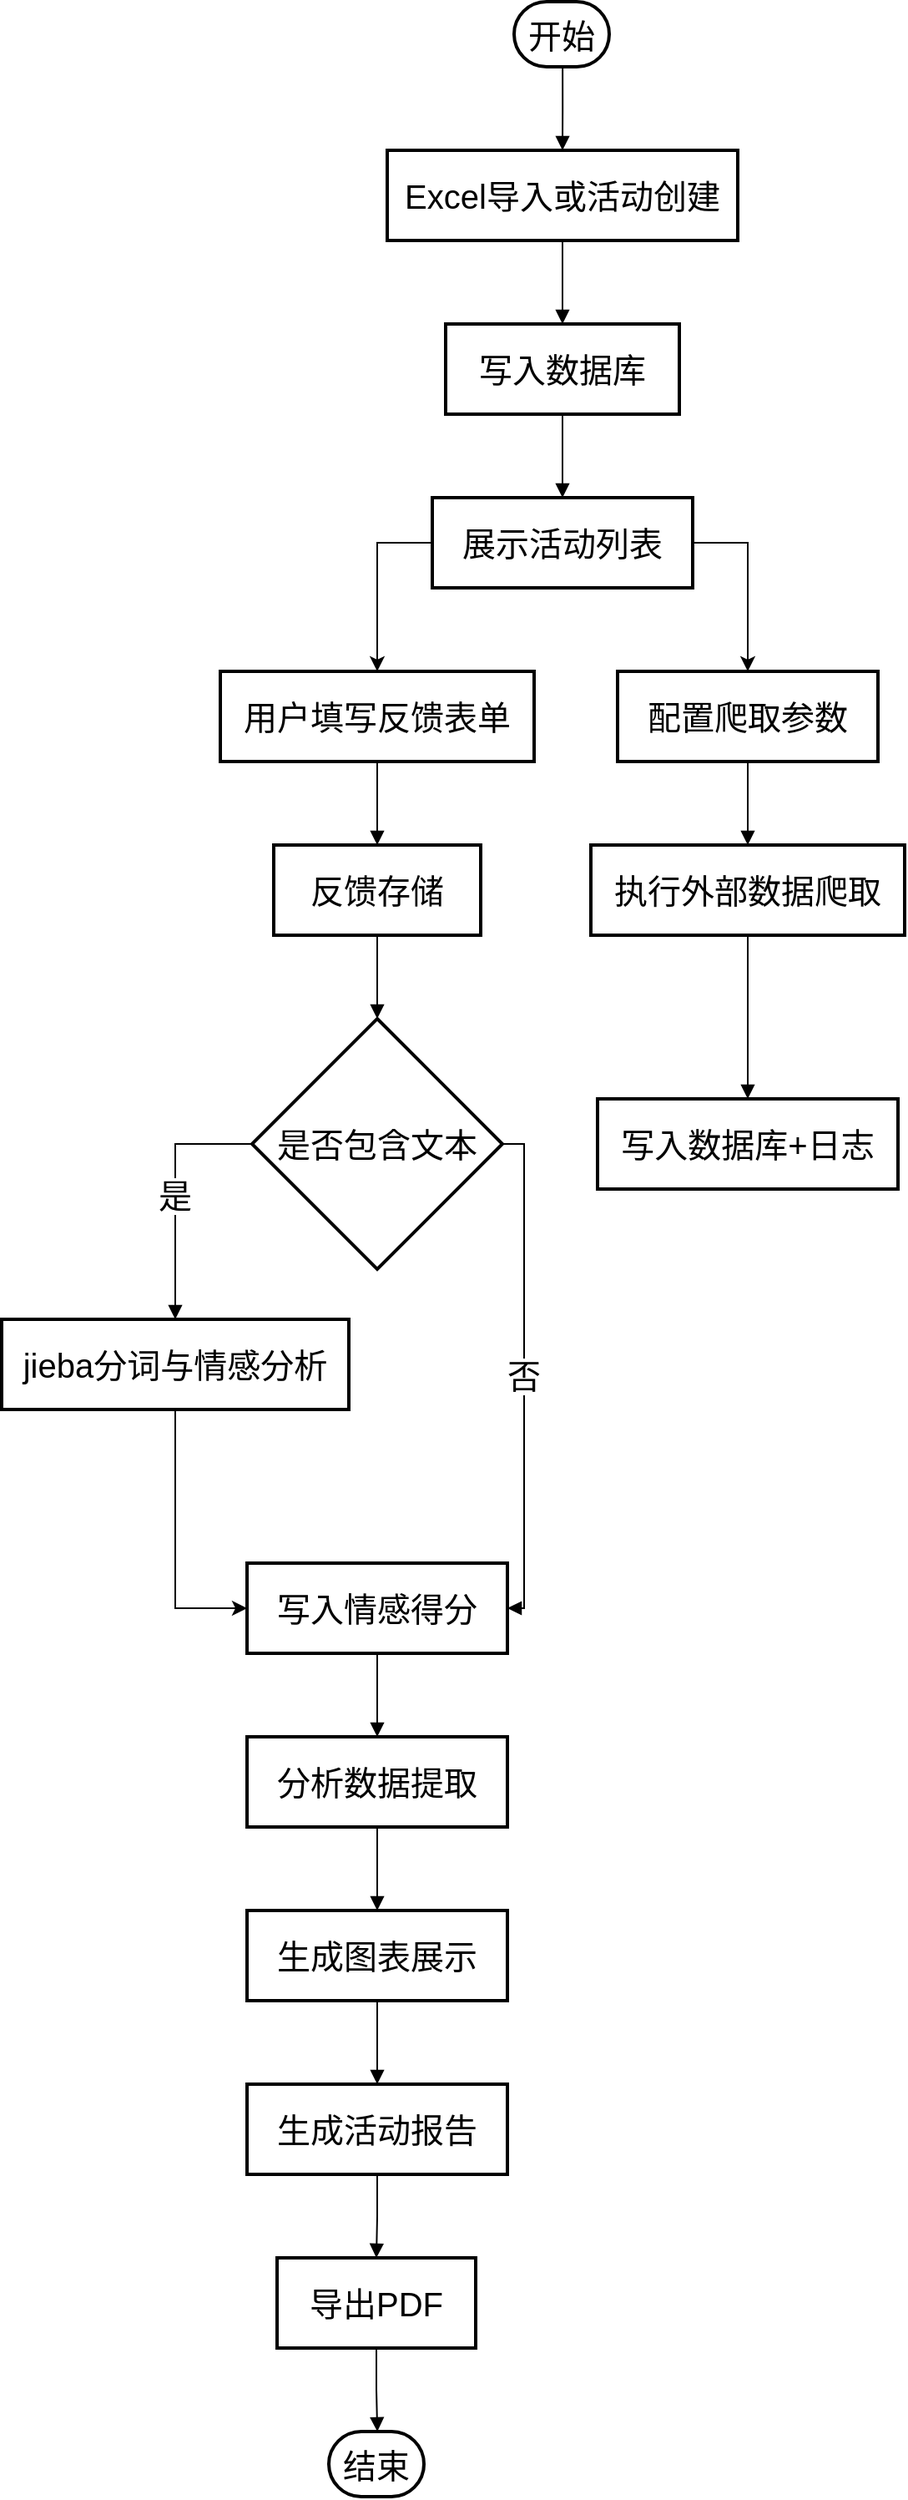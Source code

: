 <mxfile version="26.2.13" pages="2">
  <diagram name="第 1 页" id="onNldy-fITMc3NeipK9k">
    <mxGraphModel dx="3853" dy="1900" grid="0" gridSize="10" guides="1" tooltips="1" connect="1" arrows="1" fold="1" page="0" pageScale="1" pageWidth="827" pageHeight="1169" math="0" shadow="0">
      <root>
        <mxCell id="0" />
        <mxCell id="1" parent="0" />
        <mxCell id="hrMJualXXCIwdjyOT-Pg-1" value="开始" style="rounded=1;whiteSpace=wrap;arcSize=50;strokeWidth=2;fontSize=20;" vertex="1" parent="1">
          <mxGeometry x="290" y="20" width="57" height="39" as="geometry" />
        </mxCell>
        <mxCell id="hrMJualXXCIwdjyOT-Pg-2" value="Excel导入或活动创建" style="whiteSpace=wrap;strokeWidth=2;fontSize=20;" vertex="1" parent="1">
          <mxGeometry x="214" y="109" width="210" height="54" as="geometry" />
        </mxCell>
        <mxCell id="hrMJualXXCIwdjyOT-Pg-3" value="写入数据库" style="whiteSpace=wrap;strokeWidth=2;fontSize=20;" vertex="1" parent="1">
          <mxGeometry x="249" y="213" width="140" height="54" as="geometry" />
        </mxCell>
        <mxCell id="hrMJualXXCIwdjyOT-Pg-36" style="edgeStyle=orthogonalEdgeStyle;rounded=0;orthogonalLoop=1;jettySize=auto;html=1;exitX=0;exitY=0.5;exitDx=0;exitDy=0;entryX=0.5;entryY=0;entryDx=0;entryDy=0;" edge="1" parent="1" source="hrMJualXXCIwdjyOT-Pg-4" target="hrMJualXXCIwdjyOT-Pg-5">
          <mxGeometry relative="1" as="geometry" />
        </mxCell>
        <mxCell id="hrMJualXXCIwdjyOT-Pg-37" style="edgeStyle=orthogonalEdgeStyle;rounded=0;orthogonalLoop=1;jettySize=auto;html=1;exitX=1;exitY=0.5;exitDx=0;exitDy=0;entryX=0.5;entryY=0;entryDx=0;entryDy=0;" edge="1" parent="1" source="hrMJualXXCIwdjyOT-Pg-4" target="hrMJualXXCIwdjyOT-Pg-15">
          <mxGeometry relative="1" as="geometry" />
        </mxCell>
        <mxCell id="hrMJualXXCIwdjyOT-Pg-4" value="展示活动列表" style="whiteSpace=wrap;strokeWidth=2;fontSize=20;" vertex="1" parent="1">
          <mxGeometry x="241" y="317" width="156" height="54" as="geometry" />
        </mxCell>
        <mxCell id="hrMJualXXCIwdjyOT-Pg-5" value="用户填写反馈表单" style="whiteSpace=wrap;strokeWidth=2;fontSize=20;" vertex="1" parent="1">
          <mxGeometry x="114" y="421" width="188" height="54" as="geometry" />
        </mxCell>
        <mxCell id="hrMJualXXCIwdjyOT-Pg-6" value="反馈存储" style="whiteSpace=wrap;strokeWidth=2;fontSize=20;" vertex="1" parent="1">
          <mxGeometry x="146" y="525" width="124" height="54" as="geometry" />
        </mxCell>
        <mxCell id="hrMJualXXCIwdjyOT-Pg-7" value="是否包含文本" style="rhombus;strokeWidth=2;whiteSpace=wrap;fontSize=20;" vertex="1" parent="1">
          <mxGeometry x="133" y="629" width="150" height="150" as="geometry" />
        </mxCell>
        <mxCell id="hrMJualXXCIwdjyOT-Pg-35" style="edgeStyle=orthogonalEdgeStyle;rounded=0;orthogonalLoop=1;jettySize=auto;html=1;exitX=0.5;exitY=1;exitDx=0;exitDy=0;entryX=0;entryY=0.5;entryDx=0;entryDy=0;" edge="1" parent="1" source="hrMJualXXCIwdjyOT-Pg-8" target="hrMJualXXCIwdjyOT-Pg-9">
          <mxGeometry relative="1" as="geometry" />
        </mxCell>
        <mxCell id="hrMJualXXCIwdjyOT-Pg-8" value="jieba分词与情感分析" style="whiteSpace=wrap;strokeWidth=2;fontSize=20;" vertex="1" parent="1">
          <mxGeometry x="-17" y="809" width="208" height="54" as="geometry" />
        </mxCell>
        <mxCell id="hrMJualXXCIwdjyOT-Pg-9" value="写入情感得分" style="whiteSpace=wrap;strokeWidth=2;fontSize=20;" vertex="1" parent="1">
          <mxGeometry x="130" y="955" width="156" height="54" as="geometry" />
        </mxCell>
        <mxCell id="hrMJualXXCIwdjyOT-Pg-10" value="分析数据提取" style="whiteSpace=wrap;strokeWidth=2;fontSize=20;" vertex="1" parent="1">
          <mxGeometry x="130" y="1059" width="156" height="54" as="geometry" />
        </mxCell>
        <mxCell id="hrMJualXXCIwdjyOT-Pg-11" value="生成图表展示" style="whiteSpace=wrap;strokeWidth=2;fontSize=20;" vertex="1" parent="1">
          <mxGeometry x="130" y="1163" width="156" height="54" as="geometry" />
        </mxCell>
        <mxCell id="hrMJualXXCIwdjyOT-Pg-12" value="生成活动报告" style="whiteSpace=wrap;strokeWidth=2;fontSize=20;" vertex="1" parent="1">
          <mxGeometry x="130" y="1267" width="156" height="54" as="geometry" />
        </mxCell>
        <mxCell id="hrMJualXXCIwdjyOT-Pg-13" value="导出PDF" style="whiteSpace=wrap;strokeWidth=2;fontSize=20;" vertex="1" parent="1">
          <mxGeometry x="148" y="1371" width="119" height="54" as="geometry" />
        </mxCell>
        <mxCell id="hrMJualXXCIwdjyOT-Pg-14" value="结束" style="rounded=1;whiteSpace=wrap;arcSize=50;strokeWidth=2;fontSize=20;" vertex="1" parent="1">
          <mxGeometry x="179" y="1475" width="57" height="39" as="geometry" />
        </mxCell>
        <mxCell id="hrMJualXXCIwdjyOT-Pg-15" value="配置爬取参数" style="whiteSpace=wrap;strokeWidth=2;fontSize=20;" vertex="1" parent="1">
          <mxGeometry x="352" y="421" width="156" height="54" as="geometry" />
        </mxCell>
        <mxCell id="hrMJualXXCIwdjyOT-Pg-16" value="执行外部数据爬取" style="whiteSpace=wrap;strokeWidth=2;fontSize=20;" vertex="1" parent="1">
          <mxGeometry x="336" y="525" width="188" height="54" as="geometry" />
        </mxCell>
        <mxCell id="hrMJualXXCIwdjyOT-Pg-17" value="写入数据库+日志" style="whiteSpace=wrap;strokeWidth=2;fontSize=20;" vertex="1" parent="1">
          <mxGeometry x="340" y="677" width="180" height="54" as="geometry" />
        </mxCell>
        <mxCell id="hrMJualXXCIwdjyOT-Pg-18" value="" style="startArrow=none;endArrow=block;exitX=0.51;exitY=1;entryX=0.5;entryY=0;rounded=0;fontSize=20;edgeStyle=orthogonalEdgeStyle;" edge="1" parent="1" source="hrMJualXXCIwdjyOT-Pg-1" target="hrMJualXXCIwdjyOT-Pg-2">
          <mxGeometry relative="1" as="geometry" />
        </mxCell>
        <mxCell id="hrMJualXXCIwdjyOT-Pg-19" value="" style="startArrow=none;endArrow=block;exitX=0.5;exitY=1;entryX=0.5;entryY=0;rounded=0;fontSize=20;edgeStyle=orthogonalEdgeStyle;" edge="1" parent="1" source="hrMJualXXCIwdjyOT-Pg-2" target="hrMJualXXCIwdjyOT-Pg-3">
          <mxGeometry relative="1" as="geometry" />
        </mxCell>
        <mxCell id="hrMJualXXCIwdjyOT-Pg-20" value="" style="startArrow=none;endArrow=block;exitX=0.5;exitY=1;entryX=0.5;entryY=0;rounded=0;fontSize=20;edgeStyle=orthogonalEdgeStyle;" edge="1" parent="1" source="hrMJualXXCIwdjyOT-Pg-3" target="hrMJualXXCIwdjyOT-Pg-4">
          <mxGeometry relative="1" as="geometry" />
        </mxCell>
        <mxCell id="hrMJualXXCIwdjyOT-Pg-22" value="" style="startArrow=none;endArrow=block;exitX=0.5;exitY=1;entryX=0.5;entryY=0;rounded=0;fontSize=20;edgeStyle=orthogonalEdgeStyle;" edge="1" parent="1" source="hrMJualXXCIwdjyOT-Pg-5" target="hrMJualXXCIwdjyOT-Pg-6">
          <mxGeometry relative="1" as="geometry" />
        </mxCell>
        <mxCell id="hrMJualXXCIwdjyOT-Pg-23" value="" style="startArrow=none;endArrow=block;exitX=0.5;exitY=1;entryX=0.5;entryY=0;rounded=0;fontSize=20;edgeStyle=orthogonalEdgeStyle;" edge="1" parent="1" source="hrMJualXXCIwdjyOT-Pg-6" target="hrMJualXXCIwdjyOT-Pg-7">
          <mxGeometry relative="1" as="geometry" />
        </mxCell>
        <mxCell id="hrMJualXXCIwdjyOT-Pg-24" value="是" style="startArrow=none;endArrow=block;exitX=0;exitY=0.5;entryX=0.5;entryY=0.01;rounded=0;fontSize=20;edgeStyle=orthogonalEdgeStyle;exitDx=0;exitDy=0;" edge="1" parent="1" source="hrMJualXXCIwdjyOT-Pg-7" target="hrMJualXXCIwdjyOT-Pg-8">
          <mxGeometry relative="1" as="geometry" />
        </mxCell>
        <mxCell id="hrMJualXXCIwdjyOT-Pg-26" value="否" style="startArrow=none;endArrow=block;exitX=1;exitY=0.5;entryX=1;entryY=0.5;rounded=0;fontSize=20;edgeStyle=orthogonalEdgeStyle;exitDx=0;exitDy=0;entryDx=0;entryDy=0;" edge="1" parent="1" source="hrMJualXXCIwdjyOT-Pg-7" target="hrMJualXXCIwdjyOT-Pg-9">
          <mxGeometry relative="1" as="geometry" />
        </mxCell>
        <mxCell id="hrMJualXXCIwdjyOT-Pg-27" value="" style="startArrow=none;endArrow=block;exitX=0.5;exitY=1.01;entryX=0.5;entryY=0.01;rounded=0;fontSize=20;edgeStyle=orthogonalEdgeStyle;" edge="1" parent="1" source="hrMJualXXCIwdjyOT-Pg-9" target="hrMJualXXCIwdjyOT-Pg-10">
          <mxGeometry relative="1" as="geometry" />
        </mxCell>
        <mxCell id="hrMJualXXCIwdjyOT-Pg-28" value="" style="startArrow=none;endArrow=block;exitX=0.5;exitY=1.01;entryX=0.5;entryY=0.01;rounded=0;fontSize=20;edgeStyle=orthogonalEdgeStyle;" edge="1" parent="1" source="hrMJualXXCIwdjyOT-Pg-10" target="hrMJualXXCIwdjyOT-Pg-11">
          <mxGeometry relative="1" as="geometry" />
        </mxCell>
        <mxCell id="hrMJualXXCIwdjyOT-Pg-29" value="" style="startArrow=none;endArrow=block;exitX=0.5;exitY=1.01;entryX=0.5;entryY=0.01;rounded=0;fontSize=20;edgeStyle=orthogonalEdgeStyle;" edge="1" parent="1" source="hrMJualXXCIwdjyOT-Pg-11" target="hrMJualXXCIwdjyOT-Pg-12">
          <mxGeometry relative="1" as="geometry" />
        </mxCell>
        <mxCell id="hrMJualXXCIwdjyOT-Pg-30" value="" style="startArrow=none;endArrow=block;exitX=0.5;exitY=1.01;entryX=0.5;entryY=0.01;rounded=0;fontSize=20;edgeStyle=orthogonalEdgeStyle;" edge="1" parent="1" source="hrMJualXXCIwdjyOT-Pg-12" target="hrMJualXXCIwdjyOT-Pg-13">
          <mxGeometry relative="1" as="geometry" />
        </mxCell>
        <mxCell id="hrMJualXXCIwdjyOT-Pg-31" value="" style="startArrow=none;endArrow=block;exitX=0.5;exitY=1.01;entryX=0.51;entryY=0.01;rounded=0;fontSize=20;edgeStyle=orthogonalEdgeStyle;" edge="1" parent="1" source="hrMJualXXCIwdjyOT-Pg-13" target="hrMJualXXCIwdjyOT-Pg-14">
          <mxGeometry relative="1" as="geometry" />
        </mxCell>
        <mxCell id="hrMJualXXCIwdjyOT-Pg-33" value="" style="startArrow=none;endArrow=block;exitX=0.5;exitY=1;entryX=0.5;entryY=0;rounded=0;fontSize=20;edgeStyle=orthogonalEdgeStyle;" edge="1" parent="1" source="hrMJualXXCIwdjyOT-Pg-15" target="hrMJualXXCIwdjyOT-Pg-16">
          <mxGeometry relative="1" as="geometry" />
        </mxCell>
        <mxCell id="hrMJualXXCIwdjyOT-Pg-34" value="" style="startArrow=none;endArrow=block;exitX=0.5;exitY=1;entryX=0.5;entryY=0;rounded=0;fontSize=20;edgeStyle=orthogonalEdgeStyle;" edge="1" parent="1" source="hrMJualXXCIwdjyOT-Pg-16" target="hrMJualXXCIwdjyOT-Pg-17">
          <mxGeometry relative="1" as="geometry" />
        </mxCell>
      </root>
    </mxGraphModel>
  </diagram>
  <diagram name="具体操作流程图" id="50KB0Vci6WUOaXuzOIWk">
    <mxGraphModel dx="1744" dy="1119" grid="1" gridSize="10" guides="1" tooltips="1" connect="1" arrows="1" fold="1" page="1" pageScale="1" pageWidth="827" pageHeight="1169" math="0" shadow="0">
      <root>
        <mxCell id="0" />
        <mxCell id="1" parent="0" />
        <UserObject label="" tags="背景" id="2">
          <mxCell style="vsdxID=30;fillColor=none;gradientColor=none;strokeColor=none;points=[[0,0.94,0],[0,0.88,0],[0,0.81,0],[0,0.75,0],[0,0.69,0],[0,0.63,0],[0,0.56,0],[0,0.5,0],[0,0.44,0],[0,0.37,0],[0,0.31,0],[0,0.25,0],[0,0.19,0],[0,0.12,0],[0,0.06,0],[1,0.94,0],[1,0.88,0],[1,0.81,0],[1,0.75,0],[1,0.69,0],[1,0.63,0],[1,0.56,0],[1,0.5,0],[1,0.44,0],[1,0.37,0],[1,0.31,0],[1,0.25,0],[1,0.19,0],[1,0.12,0],[1,0.06,0]];labelBackgroundColor=none;rounded=0;html=1;whiteSpace=wrap;" parent="1" vertex="1">
            <mxGeometry x="41" y="41" width="1866" height="1559" as="geometry" />
          </mxCell>
        </UserObject>
        <mxCell id="3" style="vsdxID=31;fillColor=#3d64ac;gradientColor=none;fillOpacity=0;shape=stencil(nZBLDoAgDERP0z3SIyjew0SURgSD+Lu9kMZoXLhwN9O+tukAlrNpJg1SzDH4QW/URgNYgZTkjA4UkwJUgGXng+6DX1zLfmoymdXo17xh5zmRJ6Q42BWCfc2oJfdAr+Yv+AP9Cb7OJ3H/2JG1HNGz/84klThPVCc=);strokeColor=#233862;points=[[0.06,1,0],[0.13,1,0],[0.19,1,0],[0.25,1,0],[0.31,1,0],[0.37,1,0],[0.44,1,0],[0.5,1,0],[0.56,1,0],[0.63,1,0],[0.69,1,0],[0.75,1,0],[0.81,1,0],[0.88,1,0],[0.94,1,0],[0.06,0,0],[0.13,0,0],[0.19,0,0],[0.25,0,0],[0.31,0,0],[0.37,0,0],[0.44,0,0],[0.5,0,0],[0.56,0,0],[0.63,0,0],[0.69,0,0],[0.75,0,0],[0.81,0,0],[0.88,0,0],[0.94,0,0]];labelBackgroundColor=none;rounded=0;html=1;whiteSpace=wrap;" parent="2" vertex="1">
          <mxGeometry width="1866" height="1559" as="geometry" />
        </mxCell>
        <mxCell id="4" value="&lt;div style=&quot;font-size: 1px&quot;&gt;&lt;font style=&quot;font-size:22.58px;font-family:SimSun;color:#feffff;direction:ltr;letter-spacing:0px;line-height:120%;opacity:1&quot;&gt;操作流程图&lt;br/&gt;&lt;/font&gt;&lt;/div&gt;" style="verticalAlign=middle;align=left;overflow=width;vsdxID=32;fillColor=#3d64ac;gradientColor=none;shape=stencil(nZBLDoAgDERP0z3SIyjew0SURgSD+Lu9kMZoXLhwN9O+tukAlrNpJg1SzDH4QW/URgNYgZTkjA4UkwJUgGXng+6DX1zLfmoymdXo17xh5zmRJ6Q42BWCfc2oJfdAr+Yv+AP9Cb7OJ3H/2JG1HNGz/84klThPVCc=);strokeColor=#233862;points=[[0.06,1,0],[0.13,1,0],[0.19,1,0],[0.25,1,0],[0.31,1,0],[0.37,1,0],[0.44,1,0],[0.5,1,0],[0.56,1,0],[0.63,1,0],[0.69,1,0],[0.75,1,0],[0.81,1,0],[0.88,1,0],[0.94,1,0],[0.06,0,0],[0.13,0,0],[0.19,0,0],[0.25,0,0],[0.31,0,0],[0.37,0,0],[0.44,0,0],[0.5,0,0],[0.56,0,0],[0.63,0,0],[0.69,0,0],[0.75,0,0],[0.81,0,0],[0.88,0,0],[0.94,0,0]];labelBackgroundColor=none;rounded=0;html=1;whiteSpace=wrap;" parent="2" vertex="1">
          <mxGeometry width="1866" height="60" as="geometry" />
        </mxCell>
        <UserObject label="" tags="背景" id="5">
          <mxCell style="vsdxID=33;fillColor=#345593;gradientColor=none;fillOpacity=0;shape=stencil(nZBLDoAgDERP0z3SIyjew0SURgSD+Lu9kMZoXLhwN9N5bdMClrNpJg1SzDH4QW/URgNYgZTkjA4UkwJUgGXng+6DX1zLfmoymdXo1zxh5z6RO6Q42BWCfc2oJfdAr/AX/IH+BF/rk7hv7MjaZ/L+RirxJ1Gd);strokeColor=#233862;strokeWidth=2;points=[];labelBackgroundColor=none;rounded=0;html=1;whiteSpace=wrap;" parent="1" vertex="1">
            <mxGeometry x="61" y="101" width="1846" height="1499" as="geometry" />
          </mxCell>
        </UserObject>
        <UserObject label="" tags="背景" id="6">
          <mxCell style="vsdxID=27;fillColor=none;gradientColor=none;strokeColor=none;strokeWidth=2;points=[];labelBackgroundColor=none;rounded=0;html=1;whiteSpace=wrap;" parent="1" vertex="1">
            <mxGeometry x="61" y="101" width="209" height="1499" as="geometry" />
          </mxCell>
        </UserObject>
        <mxCell id="7" style="vsdxID=28;fillColor=#3d64ac;gradientColor=none;fillOpacity=0;shape=stencil(nZBLDoAgDERP0z3SIyjew0SURgSD+Lu9kMZoXLhwN9O+tukAlrNpJg1SzDH4QW/URgNYgZTkjA4UkwJUgGXng+6DX1zLfmoymdXo17xh5zmRJ6Q42BWCfc2oJfdAr+Yv+AP9Cb7OJ3H/2JG1HNGz/84klThPVCc=);strokeColor=#233862;strokeWidth=2;points=[];labelBackgroundColor=none;rounded=0;html=1;whiteSpace=wrap;" parent="6" vertex="1">
          <mxGeometry width="209" height="1499" as="geometry" />
        </mxCell>
        <mxCell id="8" value="&lt;div style=&quot;font-size: 1px&quot;&gt;&lt;font style=&quot;font-size:16.93px;font-family:SimSun;color:#feffff;direction:ltr;letter-spacing:0px;line-height:120%;opacity:1&quot;&gt;开工打印&lt;br/&gt;&lt;/font&gt;&lt;/div&gt;" style="verticalAlign=middle;align=center;overflow=width;vsdxID=29;fillColor=#3d64ac;gradientColor=none;shape=stencil(nZBLDoAgDERP0z3SIyjew0SURgSD+Lu9kMZoXLhwN9O+tukAlrNpJg1SzDH4QW/URgNYgZTkjA4UkwJUgGXng+6DX1zLfmoymdXo17xh5zmRJ6Q42BWCfc2oJfdAr+Yv+AP9Cb7OJ3H/2JG1HNGz/84klThPVCc=);strokeColor=#233862;strokeWidth=2;points=[];labelBackgroundColor=none;rounded=0;html=1;whiteSpace=wrap;" parent="6" vertex="1">
          <mxGeometry width="209" height="40" as="geometry" />
        </mxCell>
        <UserObject label="" tags="背景" id="9">
          <mxCell style="vsdxID=38;fillColor=none;gradientColor=none;strokeColor=none;strokeWidth=2;points=[];labelBackgroundColor=none;rounded=0;html=1;whiteSpace=wrap;" parent="1" vertex="1">
            <mxGeometry x="270" y="101" width="388" height="1499" as="geometry" />
          </mxCell>
        </UserObject>
        <mxCell id="10" style="vsdxID=39;fillColor=#3d64ac;gradientColor=none;fillOpacity=0;shape=stencil(nZBLDoAgDERP0z3SIyjew0SURgSD+Lu9kMZoXLhwN9O+tukAlrNpJg1SzDH4QW/URgNYgZTkjA4UkwJUgGXng+6DX1zLfmoymdXo17xh5zmRJ6Q42BWCfc2oJfdAr+Yv+AP9Cb7OJ3H/2JG1HNGz/84klThPVCc=);strokeColor=#233862;strokeWidth=2;points=[];labelBackgroundColor=none;rounded=0;html=1;whiteSpace=wrap;" parent="9" vertex="1">
          <mxGeometry width="388" height="1499" as="geometry" />
        </mxCell>
        <mxCell id="11" value="&lt;div style=&quot;font-size: 1px&quot;&gt;&lt;font style=&quot;font-size:16.93px;font-family:SimSun;color:#feffff;direction:ltr;letter-spacing:0px;line-height:120%;opacity:1&quot;&gt;窑炉&lt;br/&gt;&lt;/font&gt;&lt;/div&gt;" style="verticalAlign=middle;align=center;overflow=width;vsdxID=40;fillColor=#3d64ac;gradientColor=none;shape=stencil(nZBLDoAgDERP0z3SIyjew0SURgSD+Lu9kMZoXLhwN9O+tukAlrNpJg1SzDH4QW/URgNYgZTkjA4UkwJUgGXng+6DX1zLfmoymdXo17xh5zmRJ6Q42BWCfc2oJfdAr+Yv+AP9Cb7OJ3H/2JG1HNGz/84klThPVCc=);strokeColor=#233862;strokeWidth=2;points=[];labelBackgroundColor=none;rounded=0;html=1;whiteSpace=wrap;" parent="9" vertex="1">
          <mxGeometry width="388" height="40" as="geometry" />
        </mxCell>
        <UserObject label="" tags="背景" id="12">
          <mxCell style="vsdxID=41;fillColor=none;gradientColor=none;strokeColor=none;strokeWidth=2;points=[];labelBackgroundColor=none;rounded=0;html=1;whiteSpace=wrap;" parent="1" vertex="1">
            <mxGeometry x="659" y="101" width="382" height="1499" as="geometry" />
          </mxCell>
        </UserObject>
        <mxCell id="13" style="vsdxID=42;fillColor=#3d64ac;gradientColor=none;fillOpacity=0;shape=stencil(nZBLDoAgDERP0z3SIyjew0SURgSD+Lu9kMZoXLhwN9O+tukAlrNpJg1SzDH4QW/URgNYgZTkjA4UkwJUgGXng+6DX1zLfmoymdXo17xh5zmRJ6Q42BWCfc2oJfdAr+Yv+AP9Cb7OJ3H/2JG1HNGz/84klThPVCc=);strokeColor=#233862;strokeWidth=2;points=[];labelBackgroundColor=none;rounded=0;html=1;whiteSpace=wrap;" parent="12" vertex="1">
          <mxGeometry width="382" height="1499" as="geometry" />
        </mxCell>
        <mxCell id="14" value="&lt;div style=&quot;font-size: 1px&quot;&gt;&lt;font style=&quot;font-size:16.93px;font-family:SimSun;color:#feffff;direction:ltr;letter-spacing:0px;line-height:120%;opacity:1&quot;&gt;抛光&lt;br/&gt;&lt;/font&gt;&lt;/div&gt;" style="verticalAlign=middle;align=center;overflow=width;vsdxID=43;fillColor=#3d64ac;gradientColor=none;shape=stencil(nZBLDoAgDERP0z3SIyjew0SURgSD+Lu9kMZoXLhwN9O+tukAlrNpJg1SzDH4QW/URgNYgZTkjA4UkwJUgGXng+6DX1zLfmoymdXo17xh5zmRJ6Q42BWCfc2oJfdAr+Yv+AP9Cb7OJ3H/2JG1HNGz/84klThPVCc=);strokeColor=#233862;strokeWidth=2;points=[];labelBackgroundColor=none;rounded=0;html=1;whiteSpace=wrap;" parent="12" vertex="1">
          <mxGeometry width="382" height="40" as="geometry" />
        </mxCell>
        <UserObject label="" tags="背景" id="15">
          <mxCell style="vsdxID=44;fillColor=none;gradientColor=none;strokeColor=none;strokeWidth=2;points=[];labelBackgroundColor=none;rounded=0;html=1;whiteSpace=wrap;" parent="1" vertex="1">
            <mxGeometry x="1041" y="101" width="420" height="1499" as="geometry" />
          </mxCell>
        </UserObject>
        <mxCell id="16" style="vsdxID=45;fillColor=#3d64ac;gradientColor=none;fillOpacity=0;shape=stencil(nZBLDoAgDERP0z3SIyjew0SURgSD+Lu9kMZoXLhwN9O+tukAlrNpJg1SzDH4QW/URgNYgZTkjA4UkwJUgGXng+6DX1zLfmoymdXo17xh5zmRJ6Q42BWCfc2oJfdAr+Yv+AP9Cb7OJ3H/2JG1HNGz/84klThPVCc=);strokeColor=#233862;strokeWidth=2;points=[];labelBackgroundColor=none;rounded=0;html=1;whiteSpace=wrap;" parent="15" vertex="1">
          <mxGeometry width="420" height="1499" as="geometry" />
        </mxCell>
        <mxCell id="17" value="&lt;div style=&quot;font-size: 1px&quot;&gt;&lt;font style=&quot;font-size:16.93px;font-family:SimSun;color:#feffff;direction:ltr;letter-spacing:0px;line-height:120%;opacity:1&quot;&gt;质检&lt;br/&gt;&lt;/font&gt;&lt;/div&gt;" style="verticalAlign=middle;align=center;overflow=width;vsdxID=46;fillColor=#3d64ac;gradientColor=none;shape=stencil(nZBLDoAgDERP0z3SIyjew0SURgSD+Lu9kMZoXLhwN9O+tukAlrNpJg1SzDH4QW/URgNYgZTkjA4UkwJUgGXng+6DX1zLfmoymdXo17xh5zmRJ6Q42BWCfc2oJfdAr+Yv+AP9Cb7OJ3H/2JG1HNGz/84klThPVCc=);strokeColor=#233862;strokeWidth=2;points=[];labelBackgroundColor=none;rounded=0;html=1;whiteSpace=wrap;" parent="15" vertex="1">
          <mxGeometry width="420" height="40" as="geometry" />
        </mxCell>
        <UserObject label="" tags="背景" id="18">
          <mxCell style="vsdxID=47;fillColor=none;gradientColor=none;strokeColor=none;strokeWidth=2;points=[];labelBackgroundColor=none;rounded=0;html=1;whiteSpace=wrap;" parent="1" vertex="1">
            <mxGeometry x="1461" y="101" width="446" height="1499" as="geometry" />
          </mxCell>
        </UserObject>
        <mxCell id="19" style="vsdxID=48;fillColor=#3d64ac;gradientColor=none;fillOpacity=0;shape=stencil(nZBLDoAgDERP0z3SIyjew0SURgSD+Lu9kMZoXLhwN9O+tukAlrNpJg1SzDH4QW/URgNYgZTkjA4UkwJUgGXng+6DX1zLfmoymdXo17xh5zmRJ6Q42BWCfc2oJfdAr+Yv+AP9Cb7OJ3H/2JG1HNGz/84klThPVCc=);strokeColor=#233862;strokeWidth=2;points=[];labelBackgroundColor=none;rounded=0;html=1;whiteSpace=wrap;" parent="18" vertex="1">
          <mxGeometry width="446" height="1499" as="geometry" />
        </mxCell>
        <mxCell id="20" value="&lt;div style=&quot;font-size: 1px&quot;&gt;&lt;font style=&quot;font-size:16.93px;font-family:SimSun;color:#feffff;direction:ltr;letter-spacing:0px;line-height:120%;opacity:1&quot;&gt;刷坯工确认&lt;br/&gt;&lt;/font&gt;&lt;/div&gt;" style="verticalAlign=middle;align=center;overflow=width;vsdxID=49;fillColor=#3d64ac;gradientColor=none;shape=stencil(nZBLDoAgDERP0z3SIyjew0SURgSD+Lu9kMZoXLhwN9O+tukAlrNpJg1SzDH4QW/URgNYgZTkjA4UkwJUgGXng+6DX1zLfmoymdXo17xh5zmRJ6Q42BWCfc2oJfdAr+Yv+AP9Cb7OJ3H/2JG1HNGz/84klThPVCc=);strokeColor=#233862;strokeWidth=2;points=[];labelBackgroundColor=none;rounded=0;html=1;whiteSpace=wrap;" parent="18" vertex="1">
          <mxGeometry width="446" height="40" as="geometry" />
        </mxCell>
        <UserObject label="" tags="背景" id="21">
          <mxCell style="vsdxID=34;fillColor=#345593;gradientColor=none;shape=stencil(nZBLDoAgDERP0z3SIyDew0QUooJB/N1eSGM0LFywm2lf23QAxarbRQFna/BuVIfpggasgXNjtfImRAUoAUXvvBq822xHfmkTmdTs9rThpDmWJji7yFWMfEPoZOwHfZpF8A9aCGbno3h/jCYPIJYoPJQ3);strokeColor=#233862;strokeWidth=2;points=[];labelBackgroundColor=none;rounded=0;html=1;whiteSpace=wrap;" parent="1" vertex="1">
            <mxGeometry x="41" y="141" width="1866" height="1459" as="geometry" />
          </mxCell>
        </UserObject>
        <UserObject label="" tags="背景" id="22">
          <mxCell style="vsdxID=35;fillColor=none;gradientColor=none;strokeColor=none;points=[];labelBackgroundColor=none;rounded=0;html=1;whiteSpace=wrap;" parent="1" vertex="1">
            <mxGeometry x="41" y="141" width="1866" height="1459" as="geometry" />
          </mxCell>
        </UserObject>
        <mxCell id="23" value="&lt;div style=&quot;font-size: 1px&quot;&gt;&lt;/div&gt;" style="verticalAlign=middle;align=center;overflow=width;vsdxID=36;rotation=90;fillColor=none;gradientColor=none;fillOpacity=0;strokeColor=none;strokeWidth=2;spacingTop=-1;spacingBottom=-1;spacingLeft=-1;spacingRight=-1;points=[];labelBackgroundColor=none;rounded=0;html=1;whiteSpace=wrap;" parent="22" vertex="1">
          <mxGeometry x="203" y="-204" width="1459" height="1866" as="geometry" />
        </mxCell>
        <mxCell id="24" value="&lt;div style=&quot;font-size: 1px&quot;&gt;&lt;p style=&quot;text-align:left;margin-left:0;margin-right:0;margin-top:0px;margin-bottom:0px;text-indent:0;vertical-align:middle;direction:ltr;&quot;&gt;&lt;font style=&quot;font-size:16.93px;font-family:SimSun;color:#feffff;direction:ltr;letter-spacing:0px;line-height:120%;opacity:1&quot;&gt;阶段&lt;br/&gt;&lt;/font&gt;&lt;/p&gt;&lt;/div&gt;" style="verticalAlign=middle;align=left;overflow=width;vsdxID=37;rotation=270;fillColor=#3d64ac;gradientColor=none;shape=stencil(nZBLDoAgDERP0z3SIyjew0SURgSD+Lu9kMZoXLhwN9O+tukAlrNpJg1SzDH4QW/URgNYgZTkjA4UkwJUgGXng+6DX1zLfmoymdXo17xh5zmRJ6Q42BWCfc2oJfdAr+Yv+AP9Cb7OJ3H/2JG1HNGz/84klThPVCc=);strokeColor=#233862;strokeWidth=2;spacingTop=-1;spacingBottom=-1;spacingLeft=-1;spacingRight=-1;points=[];labelBackgroundColor=none;rounded=0;html=1;whiteSpace=wrap;" parent="22" vertex="1">
          <mxGeometry x="-700" y="739" width="1499" height="20" as="geometry" />
        </mxCell>
        <UserObject label="&lt;div style=&quot;font-size: 1px&quot;&gt;&lt;font style=&quot;font-size:16.93px;font-family:SimSun;color:#feffff;direction:ltr;letter-spacing:0px;line-height:120%;opacity:1&quot;&gt;提交&lt;br/&gt;&lt;/font&gt;&lt;/div&gt;" Function="窑炉" tags="流程图" id="25">
          <mxCell style="verticalAlign=middle;align=center;overflow=width;vsdxID=89;fillColor=#4672c4;gradientColor=none;shape=stencil(nZBLDoAgDERP0z3SIyjew0SURgSD+Lu9kMZoXLhwN9O+tukAlrNpJg1SzDH4QW/URgNYgZTkjA4UkwJUgGXng+6DX1zLfmoymdXo17xh5zmRJ6Q42BWCfc2oJfdAr+Yv+AP9Cb7OJ3H/2JG1HNGz/84klThPVCc=);strokeColor=#c8c8c8;spacingTop=-1;spacingBottom=-1;spacingLeft=-1;spacingRight=-1;points=[[0,0.5,0],[1,0.5,0],[0.5,1,0],[0.5,0,0]];labelBackgroundColor=none;rounded=0;html=1;whiteSpace=wrap;" parent="1" vertex="1">
            <mxGeometry x="421" y="554" width="100" height="60" as="geometry" />
          </mxCell>
        </UserObject>
        <UserObject label="&lt;div style=&quot;font-size: 1px&quot;&gt;&lt;font style=&quot;font-size:16.93px;font-family:SimSun;color:#3d64ac;direction:ltr;letter-spacing:0px;line-height:120%;opacity:1&quot;&gt;打印流转标签&lt;br/&gt;&lt;/font&gt;&lt;/div&gt;" Function="开工打印" tags="流程图" id="26">
          <mxCell style="verticalAlign=middle;align=center;overflow=width;vsdxID=52;fillColor=#feffff;gradientColor=#5488eb;shape=stencil(nZJJDsMgDEVP4z2xN9mn6T0ihRSrFCJCp9sHZHVComqz+8bPNt8A1C1mmDWgWmLwR33lMRqgHSCyMzpwTAqoB+omH/Qh+LMbJZ6HTGZ18pfc4SZ1KlegukvUKIn3glp2b+gjuQn+gm4Ei/FJvDxObK2s6JmvLaDBP0xh/aqfXdv2964FW3dVOEqifOV0JD+E+hU=);strokeColor=#3d64ac;spacingTop=-1;spacingBottom=-1;spacingLeft=-1;spacingRight=-1;points=[[0,0.5,0],[1,0.5,0],[0.5,1,0],[0.5,0,0]];labelBackgroundColor=none;rounded=0;html=1;whiteSpace=wrap;" parent="1" vertex="1">
            <mxGeometry x="126" y="295" width="100" height="60" as="geometry" />
          </mxCell>
        </UserObject>
        <UserObject label="&lt;div style=&quot;font-size: 1px&quot;&gt;&lt;font style=&quot;font-size:16.93px;font-family:SimSun;color:#feffff;direction:ltr;letter-spacing:0px;line-height:120%;opacity:1&quot;&gt;扫描填写窑炉段 信息&lt;br/&gt;&lt;/font&gt;&lt;/div&gt;" Function="窑炉" tags="流程图" id="27">
          <mxCell style="verticalAlign=middle;align=center;overflow=width;vsdxID=53;fillColor=#4672c4;gradientColor=none;shape=stencil(nZBLDoAgDERP0z3SIyjew0SURgSD+Lu9kMZoXLhwN9O+tukAlrNpJg1SzDH4QW/URgNYgZTkjA4UkwJUgGXng+6DX1zLfmoymdXo17xh5zmRJ6Q42BWCfc2oJfdAr+Yv+AP9Cb7OJ3H/2JG1HNGz/84klThPVCc=);strokeColor=#c8c8c8;spacingTop=-1;spacingBottom=-1;spacingLeft=-1;spacingRight=-1;points=[[0,0.5,0],[1,0.5,0],[0.5,1,0],[0.5,0,0]];labelBackgroundColor=none;rounded=0;html=1;whiteSpace=wrap;" parent="1" vertex="1">
            <mxGeometry x="421" y="434" width="100" height="60" as="geometry" />
          </mxCell>
        </UserObject>
        <UserObject label="&lt;div style=&quot;font-size: 1px&quot;&gt;&lt;font style=&quot;font-size:16.93px;font-family:SimSun;color:#3d64ac;direction:ltr;letter-spacing:0px;line-height:120%;opacity:1&quot;&gt;待抛光&lt;/font&gt;&lt;font style=&quot;font-size:16.93px;font-family:Themed;color:#3d64ac;direction:ltr;letter-spacing:0px;line-height:120%;opacity:1&quot;&gt;填写&lt;/font&gt;&lt;font style=&quot;font-size:16.93px;font-family:Themed;color:#3d64ac;direction:ltr;letter-spacing:0px;line-height:120%;opacity:1&quot;&gt;&lt;br/&gt;&lt;/font&gt;&lt;/div&gt;" Function="抛光" tags="流程图" id="28">
          <mxCell style="verticalAlign=middle;align=center;overflow=width;vsdxID=199;fillColor=#feffff;gradientColor=#5488eb;shape=stencil(tZLBDoMgDIafhiMGQed2du49yEQlY2AKm+7tB8Nk6uLFZLf279f2JxSx0na8F4gS68DcxCBr1yF2RpRK3QmQzkeIVYiVjQHRgnnoOuY9D2SI7uYZJoyxj4QOSl4xOxZJ/hEukVVSb7JkG0zJbnTtgMPVF2GiszzJaORhaijy5HCK0gTlGxPJiPkoLQbjuJNGLx6lOLQC+224UbxdlOwgRP8j7/f3Z3vp3J4Pvj/fSKXi4czr60vxUrwyVr0B);strokeColor=#3d64ac;spacingTop=-1;spacingBottom=-1;spacingLeft=-1;spacingRight=-1;points=[[0,0.5,0],[1,0.5,0],[0.5,0,0],[0.5,0.88,0]];labelBackgroundColor=none;rounded=0;html=1;whiteSpace=wrap;" parent="1" vertex="1">
            <mxGeometry x="800" y="434" width="100" height="60" as="geometry" />
          </mxCell>
        </UserObject>
        <UserObject label="&lt;div style=&quot;font-size: 1px&quot;&gt;&lt;font style=&quot;font-size:16.93px;font-family:SimSun;color:#3d64ac;direction:ltr;letter-spacing:0px;line-height:120%;opacity:1&quot;&gt;历史记录&lt;br/&gt;&lt;/font&gt;&lt;/div&gt;" Function="窑炉" tags="流程图" id="29">
          <mxCell style="verticalAlign=middle;align=center;overflow=width;vsdxID=58;fillColor=#feffff;gradientColor=#5488eb;shape=stencil(nZJJDsMgDEVP4z2xN9mn6T0ihRSrFCJCp9sHZHVComqz+8bPNt8A1C1mmDWgWmLwR33lMRqgHSCyMzpwTAqoB+omH/Qh+LMbJZ6HTGZ18pfc4SZ1KlegukvUKIn3glp2b+gjuQn+gm4Ei/FJvDxObK2s6JmvLaDBP0xh/aqfXdv2964FW3dVOEqifOV0JD+E+hU=);strokeColor=#3d64ac;spacingTop=-1;spacingBottom=-1;spacingLeft=-1;spacingRight=-1;points=[[0,0.5,0],[1,0.5,0],[0.5,1,0],[0.5,0,0]];labelBackgroundColor=none;rounded=0;html=1;whiteSpace=wrap;" parent="1" vertex="1">
            <mxGeometry x="511" y="674" width="100" height="60" as="geometry" />
          </mxCell>
        </UserObject>
        <UserObject label="&lt;div style=&quot;font-size: 1px&quot;&gt;&lt;font style=&quot;font-size:16.93px;font-family:SimSun;color:#feffff;direction:ltr;letter-spacing:0px;line-height:120%;opacity:1&quot;&gt;扫描填写抛光段信息&lt;/font&gt;&lt;font style=&quot;font-size:11.29px;font-family:Themed;color:#feffff;direction:ltr;letter-spacing:0px;line-height:120%;opacity:1&quot;&gt;&lt;br/&gt;&lt;/font&gt;&lt;/div&gt;" Function="抛光" tags="流程图" id="30">
          <mxCell style="verticalAlign=middle;align=center;overflow=width;vsdxID=67;fillColor=#4672c4;gradientColor=none;shape=stencil(nZBLDoAgDERP0z3SIyjew0SURgSD+Lu9kMZoXLhwN9O+tukAlrNpJg1SzDH4QW/URgNYgZTkjA4UkwJUgGXng+6DX1zLfmoymdXo17xh5zmRJ6Q42BWCfc2oJfdAr+Yv+AP9Cb7OJ3H/2JG1HNGz/84klThPVCc=);strokeColor=#c8c8c8;spacingTop=-1;spacingBottom=-1;spacingLeft=-1;spacingRight=-1;points=[[0,0.5,0],[1,0.5,0],[0.5,1,0],[0.5,0,0]];labelBackgroundColor=none;rounded=0;html=1;whiteSpace=wrap;" parent="1" vertex="1">
            <mxGeometry x="800" y="554" width="100" height="60" as="geometry" />
          </mxCell>
        </UserObject>
        <UserObject label="&lt;div style=&quot;font-size: 1px&quot;&gt;&lt;font style=&quot;font-size:16.93px;font-family:SimSun;color:#3d64ac;direction:ltr;letter-spacing:0px;line-height:120%;opacity:1&quot;&gt;扫码填写&lt;br/&gt;&lt;/font&gt;&lt;/div&gt;" Function="窑炉" tags="流程图" id="31">
          <mxCell style="verticalAlign=middle;align=center;overflow=width;vsdxID=73;fillColor=#feffff;gradientColor=#5488eb;shape=stencil(nZJJDsMgDEVP4z2xN9mn6T0ihRSrFCJCp9sHZHVComqz+8bPNt8A1C1mmDWgWmLwR33lMRqgHSCyMzpwTAqoB+omH/Qh+LMbJZ6HTGZ18pfc4SZ1KlegukvUKIn3glp2b+gjuQn+gm4Ei/FJvDxObK2s6JmvLaDBP0xh/aqfXdv2964FW3dVOEqifOV0JD+E+hU=);strokeColor=#3d64ac;spacingTop=-1;spacingBottom=-1;spacingLeft=-1;spacingRight=-1;points=[[0,0.5,0],[1,0.5,0],[0.5,1,0],[0.5,0,0]];labelBackgroundColor=none;rounded=0;html=1;whiteSpace=wrap;" parent="1" vertex="1">
            <mxGeometry x="315" y="674" width="100" height="60" as="geometry" />
          </mxCell>
        </UserObject>
        <UserObject label="&lt;div style=&quot;font-size: 1px&quot;&gt;&lt;font style=&quot;font-size:16.93px;font-family:SimSun;color:#3d64ac;direction:ltr;letter-spacing:0px;line-height:120%;opacity:1&quot;&gt;待窑炉填写&lt;br/&gt;&lt;/font&gt;&lt;/div&gt;" Function="窑炉" tags="流程图" id="32">
          <mxCell style="verticalAlign=middle;align=center;overflow=width;vsdxID=202;fillColor=#feffff;gradientColor=#5488eb;shape=stencil(tZLBDoMgDIafhiMGQed2du49yEQlY2AKm+7tB8Nk6uLFZLf279f2JxSx0na8F4gS68DcxCBr1yF2RpRK3QmQzkeIVYiVjQHRgnnoOuY9D2SI7uYZJoyxj4QOSl4xOxZJ/hEukVVSb7JkG0zJbnTtgMPVF2GiszzJaORhaijy5HCK0gTlGxPJiPkoLQbjuJNGLx6lOLQC+224UbxdlOwgRP8j7/f3Z3vp3J4Pvj/fSKXi4czr60vxUrwyVr0B);strokeColor=#3d64ac;spacingTop=-1;spacingBottom=-1;spacingLeft=-1;spacingRight=-1;points=[[0,0.5,0],[1,0.5,0],[0.5,0,0],[0.5,0.88,0]];labelBackgroundColor=none;rounded=0;html=1;whiteSpace=wrap;" parent="1" vertex="1">
            <mxGeometry x="421" y="295" width="100" height="60" as="geometry" />
          </mxCell>
        </UserObject>
        <UserObject label="&lt;div style=&quot;font-size: 1px&quot;&gt;&lt;font style=&quot;font-size:16.93px;font-family:SimSun;color:#feffff;direction:ltr;letter-spacing:0px;line-height:120%;opacity:1&quot;&gt;新建产品信息流转卡&lt;/font&gt;&lt;font style=&quot;font-size:11.29px;font-family:Themed;color:#feffff;direction:ltr;letter-spacing:0px;line-height:120%;opacity:1&quot;&gt;&lt;br/&gt;&lt;/font&gt;&lt;/div&gt;" Function="开工打印" tags="流程图" id="33">
          <mxCell style="verticalAlign=middle;align=center;overflow=width;vsdxID=85;fillColor=#345593;gradientColor=none;shape=stencil(tVJbDsIgEDwNnyQIPg5Q6z02lrZEhGZBW28vuDXWJu2HiX+zO7MLw8BUEVroNJMiRPQX3ZsqtkwdmZTGtRpNTIipkqmi9qgb9DdXUd1BVmZ09fe8YaA5uc0jUjyo3Ajxqk+ktcZNtIf9mhbwnDic7cVRvCPtwqo3yWEwgaOPEI13X5wFbDRPh/DaQjPegKjQa91N2isWZnZ/N7Dwbn+xkMAnvtpYS+lP+XncqUVfRZVP);strokeColor=#31528f;spacingTop=-1;spacingBottom=-1;spacingLeft=-1;spacingRight=-1;points=[[0.5,1,0],[0.5,0,0],[0,0.5,0],[1,0.5,0]];labelBackgroundColor=none;rounded=0;html=1;whiteSpace=wrap;" parent="1" vertex="1">
            <mxGeometry x="126" y="171" width="100" height="48" as="geometry" />
          </mxCell>
        </UserObject>
        <UserObject label="" Function="窑炉" tags="流程图" id="34">
          <mxCell style="vsdxID=96;fillColor=#345593;gradientColor=none;shape=stencil(UzV2Ls5ILEhVNTIoLinKz04tz0wpyVA1dlE1MsrMy0gtyiwBslSNXVWNndPyi1LTi/JL81Ig/IJEkEoQKze/DGRCBUSfAUiHkUElhGcK4bpBVOZk5iGpNEVVikeloQHZpsK0YlWLz1QgA+HFtMycHEgIIcujBwlQCBKcxq4A);strokeColor=#31528f;spacingTop=-1;spacingBottom=-1;spacingLeft=-1;spacingRight=-1;points=[[0,0.5,0],[1,0.5,0],[0.5,0,0],[0.5,1,0]];labelBackgroundColor=none;rounded=0;html=1;whiteSpace=wrap;" parent="1" vertex="1">
            <mxGeometry x="511" y="786" width="100" height="68" as="geometry" />
          </mxCell>
        </UserObject>
        <mxCell id="35" value="&lt;div style=&quot;font-size: 1px&quot;&gt;&lt;font style=&quot;font-size:16.93px;font-family:SimSun;color:#feffff;direction:ltr;letter-spacing:0px;line-height:120%;opacity:1&quot;&gt;待抛光填写&lt;br/&gt;&lt;/font&gt;&lt;/div&gt;" style="text;vsdxID=96;fillColor=none;gradientColor=none;strokeColor=none;spacingTop=-1;spacingBottom=-1;spacingLeft=-1;spacingRight=-1;points=[[0,0.5,0],[1,0.5,0],[0.5,0,0],[0.5,1,0]];labelBackgroundColor=none;rounded=0;html=1;whiteSpace=wrap;verticalAlign=middle;align=center;overflow=width;;html=1;" parent="34" vertex="1">
          <mxGeometry x="8.33" y="8.5" width="83.33" height="51" as="geometry" />
        </mxCell>
        <UserObject label="&lt;div style=&quot;font-size: 1px&quot;&gt;&lt;font style=&quot;font-size:16.93px;font-family:SimSun;color:#feffff;direction:ltr;letter-spacing:0px;line-height:120%;opacity:1&quot;&gt;结束&lt;br/&gt;&lt;/font&gt;&lt;/div&gt;" Function="窑炉" tags="流程图" id="36">
          <mxCell style="verticalAlign=middle;align=center;overflow=width;vsdxID=105;fillColor=#345593;gradientColor=none;shape=stencil(tVLLDsIgEPwajiQIMfFe638Qu22JCM2Ctv69kK0Rm9qDibeZndkXC1NV6PUATIoQ0V9gNE3smToyKY3rAU1MiKmaqar1CB36m2uIDzo7M7r6e64wUZ4UOUWKB9GdIH4irzWu8B42vRrPScNFXZzN+5mvl3qJXE8mcPRRR+Pdh2Y1dsBTE95a3c0TkBRGgKEIb6wg1/r+ssCXd/vLCgm8z9caa+n6pb48dwrRV1H1Ew==);strokeColor=#31528f;spacingTop=-1;spacingBottom=-1;spacingLeft=-1;spacingRight=-1;points=[[0.5,1,0],[0.5,0,0],[0,0.5,0],[1,0.5,0]];labelBackgroundColor=none;rounded=0;html=1;whiteSpace=wrap;" parent="1" vertex="1">
            <mxGeometry x="559" y="974" width="100" height="40" as="geometry" />
          </mxCell>
        </UserObject>
        <UserObject label="" Function="窑炉" tags="流程图" id="37">
          <mxCell style="vsdxID=106;fillColor=#345593;gradientColor=none;shape=stencil(UzV2Ls5ILEhVNTIoLinKz04tz0wpyVA1dlE1MsrMy0gtyiwBslSNXVWNndPyi1LTi/JL81Ig/IJEkEoQKze/DGRCBUSfAUiHkUElhGcK4bpBVOZk5iGpNEVVikeloQHZpsK0YlWLz1QgA+HFtMycHEgIIcujBwlQCBKcxq4A);strokeColor=#31528f;spacingTop=-1;spacingBottom=-1;spacingLeft=-1;spacingRight=-1;points=[[0,0.5,0],[1,0.5,0],[0.5,0,0],[0.5,1,0]];labelBackgroundColor=none;rounded=0;html=1;whiteSpace=wrap;" parent="1" vertex="1">
            <mxGeometry x="423" y="960" width="100" height="68" as="geometry" />
          </mxCell>
        </UserObject>
        <mxCell id="38" value="&lt;div style=&quot;font-size: 1px&quot;&gt;&lt;font style=&quot;font-size:16.93px;font-family:SimSun;color:#feffff;direction:ltr;letter-spacing:0px;line-height:120%;opacity:1&quot;&gt;撤回【重新填写】&lt;br/&gt;&lt;/font&gt;&lt;/div&gt;" style="text;vsdxID=106;fillColor=none;gradientColor=none;strokeColor=none;spacingTop=-1;spacingBottom=-1;spacingLeft=-1;spacingRight=-1;points=[[0,0.5,0],[1,0.5,0],[0.5,0,0],[0.5,1,0]];labelBackgroundColor=none;rounded=0;html=1;whiteSpace=wrap;verticalAlign=middle;align=center;overflow=width;;html=1;" parent="37" vertex="1">
          <mxGeometry x="8.33" y="8.5" width="83.33" height="51" as="geometry" />
        </mxCell>
        <UserObject label="&lt;div style=&quot;font-size: 1px&quot;&gt;&lt;font style=&quot;font-size:16.93px;font-family:SimSun;color:#3d64ac;direction:ltr;letter-spacing:0px;line-height:120%;opacity:1&quot;&gt;单据修改后提交&lt;br/&gt;&lt;/font&gt;&lt;/div&gt;" Function="窑炉" tags="流程图" id="39">
          <mxCell style="verticalAlign=middle;align=center;overflow=width;vsdxID=112;fillColor=#feffff;gradientColor=#5488eb;shape=stencil(nZJJDsMgDEVP4z2xN9mn6T0ihRSrFCJCp9sHZHVComqz+8bPNt8A1C1mmDWgWmLwR33lMRqgHSCyMzpwTAqoB+omH/Qh+LMbJZ6HTGZ18pfc4SZ1KlegukvUKIn3glp2b+gjuQn+gm4Ei/FJvDxObK2s6JmvLaDBP0xh/aqfXdv2964FW3dVOEqifOV0JD+E+hU=);strokeColor=#3d64ac;spacingTop=-1;spacingBottom=-1;spacingLeft=-1;spacingRight=-1;points=[[0,0.5,0],[1,0.5,0],[0.5,1,0],[0.5,0,0]];labelBackgroundColor=none;rounded=0;html=1;whiteSpace=wrap;" parent="1" vertex="1">
            <mxGeometry x="423" y="1104" width="100" height="60" as="geometry" />
          </mxCell>
        </UserObject>
        <UserObject label="&lt;div style=&quot;font-size: 1px&quot;&gt;&lt;font style=&quot;font-size:16.93px;font-family:SimSun;color:#feffff;direction:ltr;letter-spacing:0px;line-height:120%;opacity:1&quot;&gt;提交&lt;br/&gt;&lt;/font&gt;&lt;/div&gt;" Function="抛光" tags="流程图" id="40">
          <mxCell style="verticalAlign=middle;align=center;overflow=width;vsdxID=129;fillColor=#4672c4;gradientColor=none;shape=stencil(nZBLDoAgDERP0z3SIyjew0SURgSD+Lu9kMZoXLhwN9O+tukAlrNpJg1SzDH4QW/URgNYgZTkjA4UkwJUgGXng+6DX1zLfmoymdXo17xh5zmRJ6Q42BWCfc2oJfdAr+Yv+AP9Cb7OJ3H/2JG1HNGz/84klThPVCc=);strokeColor=#c8c8c8;spacingTop=-1;spacingBottom=-1;spacingLeft=-1;spacingRight=-1;points=[[0,0.5,0],[1,0.5,0],[0.5,1,0],[0.5,0,0]];labelBackgroundColor=none;rounded=0;html=1;whiteSpace=wrap;" parent="1" vertex="1">
            <mxGeometry x="800" y="674" width="100" height="60" as="geometry" />
          </mxCell>
        </UserObject>
        <UserObject label="&lt;div style=&quot;font-size: 1px&quot;&gt;&lt;font style=&quot;font-size:16.93px;font-family:SimSun;color:#3d64ac;direction:ltr;letter-spacing:0px;line-height:120%;opacity:1&quot;&gt;历史记录&lt;br/&gt;&lt;/font&gt;&lt;/div&gt;" Function="抛光" tags="流程图" id="41">
          <mxCell style="verticalAlign=middle;align=center;overflow=width;vsdxID=130;fillColor=#feffff;gradientColor=#5488eb;shape=stencil(nZJJDsMgDEVP4z2xN9mn6T0ihRSrFCJCp9sHZHVComqz+8bPNt8A1C1mmDWgWmLwR33lMRqgHSCyMzpwTAqoB+omH/Qh+LMbJZ6HTGZ18pfc4SZ1KlegukvUKIn3glp2b+gjuQn+gm4Ei/FJvDxObK2s6JmvLaDBP0xh/aqfXdv2964FW3dVOEqifOV0JD+E+hU=);strokeColor=#3d64ac;spacingTop=-1;spacingBottom=-1;spacingLeft=-1;spacingRight=-1;points=[[0,0.5,0],[1,0.5,0],[0.5,1,0],[0.5,0,0]];labelBackgroundColor=none;rounded=0;html=1;whiteSpace=wrap;" parent="1" vertex="1">
            <mxGeometry x="885" y="794" width="100" height="60" as="geometry" />
          </mxCell>
        </UserObject>
        <UserObject label="&lt;div style=&quot;font-size: 1px&quot;&gt;&lt;font style=&quot;font-size:16.93px;font-family:SimSun;color:#3d64ac;direction:ltr;letter-spacing:0px;line-height:120%;opacity:1&quot;&gt;扫码填写&lt;br/&gt;&lt;/font&gt;&lt;/div&gt;" Function="抛光" tags="流程图" id="42">
          <mxCell style="verticalAlign=middle;align=center;overflow=width;vsdxID=131;fillColor=#feffff;gradientColor=#5488eb;shape=stencil(nZJJDsMgDEVP4z2xN9mn6T0ihRSrFCJCp9sHZHVComqz+8bPNt8A1C1mmDWgWmLwR33lMRqgHSCyMzpwTAqoB+omH/Qh+LMbJZ6HTGZ18pfc4SZ1KlegukvUKIn3glp2b+gjuQn+gm4Ei/FJvDxObK2s6JmvLaDBP0xh/aqfXdv2964FW3dVOEqifOV0JD+E+hU=);strokeColor=#3d64ac;spacingTop=-1;spacingBottom=-1;spacingLeft=-1;spacingRight=-1;points=[[0,0.5,0],[1,0.5,0],[0.5,1,0],[0.5,0,0]];labelBackgroundColor=none;rounded=0;html=1;whiteSpace=wrap;" parent="1" vertex="1">
            <mxGeometry x="711" y="794" width="100" height="60" as="geometry" />
          </mxCell>
        </UserObject>
        <UserObject label="" Function="抛光" tags="流程图" id="43">
          <mxCell style="vsdxID=132;fillColor=#345593;gradientColor=none;shape=stencil(UzV2Ls5ILEhVNTIoLinKz04tz0wpyVA1dlE1MsrMy0gtyiwBslSNXVWNndPyi1LTi/JL81Ig/IJEkEoQKze/DGRCBUSfAUiHkUElhGcK4bpBVOZk5iGpNEVVikeloQHZpsK0YlWLz1QgA+HFtMycHEgIIcujBwlQCBKcxq4A);strokeColor=#31528f;spacingTop=-1;spacingBottom=-1;spacingLeft=-1;spacingRight=-1;points=[[0,0.5,0],[1,0.5,0],[0.5,0,0],[0.5,1,0]];labelBackgroundColor=none;rounded=0;html=1;whiteSpace=wrap;" parent="1" vertex="1">
            <mxGeometry x="885" y="914" width="100" height="68" as="geometry" />
          </mxCell>
        </UserObject>
        <mxCell id="44" value="&lt;div style=&quot;font-size: 1px&quot;&gt;&lt;font style=&quot;font-size:16.93px;font-family:SimSun;color:#feffff;direction:ltr;letter-spacing:0px;line-height:120%;opacity:1&quot;&gt;待质检填写&lt;br/&gt;&lt;/font&gt;&lt;/div&gt;" style="text;vsdxID=132;fillColor=none;gradientColor=none;strokeColor=none;spacingTop=-1;spacingBottom=-1;spacingLeft=-1;spacingRight=-1;points=[[0,0.5,0],[1,0.5,0],[0.5,0,0],[0.5,1,0]];labelBackgroundColor=none;rounded=0;html=1;whiteSpace=wrap;verticalAlign=middle;align=center;overflow=width;;html=1;" parent="43" vertex="1">
          <mxGeometry x="8.33" y="8.5" width="83.33" height="51" as="geometry" />
        </mxCell>
        <UserObject label="&lt;div style=&quot;font-size: 1px&quot;&gt;&lt;font style=&quot;font-size:16.93px;font-family:SimSun;color:#feffff;direction:ltr;letter-spacing:0px;line-height:120%;opacity:1&quot;&gt;结束&lt;br/&gt;&lt;/font&gt;&lt;/div&gt;" Function="抛光" tags="流程图" id="45">
          <mxCell style="verticalAlign=middle;align=center;overflow=width;vsdxID=133;fillColor=#345593;gradientColor=none;shape=stencil(tVLLDsIgEPwajiQIMfFe638Qu22JCM2Ctv69kK0Rm9qDibeZndkXC1NV6PUATIoQ0V9gNE3smToyKY3rAU1MiKmaqar1CB36m2uIDzo7M7r6e64wUZ4UOUWKB9GdIH4irzWu8B42vRrPScNFXZzN+5mvl3qJXE8mcPRRR+Pdh2Y1dsBTE95a3c0TkBRGgKEIb6wg1/r+ssCXd/vLCgm8z9caa+n6pb48dwrRV1H1Ew==);strokeColor=#31528f;spacingTop=-1;spacingBottom=-1;spacingLeft=-1;spacingRight=-1;points=[[0.5,1,0],[0.5,0,0],[0,0.5,0],[1,0.5,0]];labelBackgroundColor=none;rounded=0;html=1;whiteSpace=wrap;" parent="1" vertex="1">
            <mxGeometry x="933" y="1094" width="100" height="40" as="geometry" />
          </mxCell>
        </UserObject>
        <UserObject label="&lt;div style=&quot;font-size: 1px&quot;&gt;&lt;font style=&quot;font-size:16.93px;font-family:SimSun;color:#3d64ac;direction:ltr;letter-spacing:0px;line-height:120%;opacity:1&quot;&gt;单据修改后提交&lt;br/&gt;&lt;/font&gt;&lt;/div&gt;" Function="抛光" tags="流程图" id="46">
          <mxCell style="verticalAlign=middle;align=center;overflow=width;vsdxID=134;fillColor=#feffff;gradientColor=#5488eb;shape=stencil(nZJJDsMgDEVP4z2xN9mn6T0ihRSrFCJCp9sHZHVComqz+8bPNt8A1C1mmDWgWmLwR33lMRqgHSCyMzpwTAqoB+omH/Qh+LMbJZ6HTGZ18pfc4SZ1KlegukvUKIn3glp2b+gjuQn+gm4Ei/FJvDxObK2s6JmvLaDBP0xh/aqfXdv2964FW3dVOEqifOV0JD+E+hU=);strokeColor=#3d64ac;spacingTop=-1;spacingBottom=-1;spacingLeft=-1;spacingRight=-1;points=[[0,0.5,0],[1,0.5,0],[0.5,1,0],[0.5,0,0]];labelBackgroundColor=none;rounded=0;html=1;whiteSpace=wrap;" parent="1" vertex="1">
            <mxGeometry x="797" y="1224" width="100" height="60" as="geometry" />
          </mxCell>
        </UserObject>
        <UserObject label="" Function="抛光" tags="流程图" id="47">
          <mxCell style="vsdxID=135;fillColor=#345593;gradientColor=none;shape=stencil(UzV2Ls5ILEhVNTIoLinKz04tz0wpyVA1dlE1MsrMy0gtyiwBslSNXVWNndPyi1LTi/JL81Ig/IJEkEoQKze/DGRCBUSfAUiHkUElhGcK4bpBVOZk5iGpNEVVikeloQHZpsK0YlWLz1QgA+HFtMycHEgIIcujBwlQCBKcxq4A);strokeColor=#31528f;spacingTop=-1;spacingBottom=-1;spacingLeft=-1;spacingRight=-1;points=[[0,0.5,0],[1,0.5,0],[0.5,0,0],[0.5,1,0]];labelBackgroundColor=none;rounded=0;html=1;whiteSpace=wrap;" parent="1" vertex="1">
            <mxGeometry x="797" y="1080" width="100" height="68" as="geometry" />
          </mxCell>
        </UserObject>
        <mxCell id="48" value="&lt;div style=&quot;font-size: 1px&quot;&gt;&lt;font style=&quot;font-size:16.93px;font-family:SimSun;color:#feffff;direction:ltr;letter-spacing:0px;line-height:120%;opacity:1&quot;&gt;撤回【重新填写】&lt;br/&gt;&lt;/font&gt;&lt;/div&gt;" style="text;vsdxID=135;fillColor=none;gradientColor=none;strokeColor=none;spacingTop=-1;spacingBottom=-1;spacingLeft=-1;spacingRight=-1;points=[[0,0.5,0],[1,0.5,0],[0.5,0,0],[0.5,1,0]];labelBackgroundColor=none;rounded=0;html=1;whiteSpace=wrap;verticalAlign=middle;align=center;overflow=width;;html=1;" parent="47" vertex="1">
          <mxGeometry x="8.33" y="8.5" width="83.33" height="51" as="geometry" />
        </mxCell>
        <UserObject label="&lt;div style=&quot;font-size: 1px&quot;&gt;&lt;font style=&quot;font-size:16.93px;font-family:SimSun;color:#3d64ac;direction:ltr;letter-spacing:0px;line-height:120%;opacity:1&quot;&gt;待质检填写&lt;br/&gt;&lt;/font&gt;&lt;/div&gt;" Function="质检" tags="流程图" id="49">
          <mxCell style="verticalAlign=middle;align=center;overflow=width;vsdxID=200;fillColor=#feffff;gradientColor=#5488eb;shape=stencil(tZLBDoMgDIafhiMGQed2du49yEQlY2AKm+7tB8Nk6uLFZLf279f2JxSx0na8F4gS68DcxCBr1yF2RpRK3QmQzkeIVYiVjQHRgnnoOuY9D2SI7uYZJoyxj4QOSl4xOxZJ/hEukVVSb7JkG0zJbnTtgMPVF2GiszzJaORhaijy5HCK0gTlGxPJiPkoLQbjuJNGLx6lOLQC+224UbxdlOwgRP8j7/f3Z3vp3J4Pvj/fSKXi4czr60vxUrwyVr0B);strokeColor=#3d64ac;spacingTop=-1;spacingBottom=-1;spacingLeft=-1;spacingRight=-1;points=[[0,0.5,0],[1,0.5,0],[0.5,0,0],[0.5,0.88,0]];labelBackgroundColor=none;rounded=0;html=1;whiteSpace=wrap;" parent="1" vertex="1">
            <mxGeometry x="1191" y="554" width="100" height="60" as="geometry" />
          </mxCell>
        </UserObject>
        <UserObject label="&lt;div style=&quot;font-size: 1px&quot;&gt;&lt;font style=&quot;font-size:16.93px;font-family:SimSun;color:#feffff;direction:ltr;letter-spacing:0px;line-height:120%;opacity:1&quot;&gt;扫描填写质检段信息&lt;/font&gt;&lt;font style=&quot;font-size:11.29px;font-family:Themed;color:#feffff;direction:ltr;letter-spacing:0px;line-height:120%;opacity:1&quot;&gt;&lt;br/&gt;&lt;/font&gt;&lt;/div&gt;" Function="质检" tags="流程图" id="50">
          <mxCell style="verticalAlign=middle;align=center;overflow=width;vsdxID=147;fillColor=#4672c4;gradientColor=none;shape=stencil(nZBLDoAgDERP0z3SIyjew0SURgSD+Lu9kMZoXLhwN9O+tukAlrNpJg1SzDH4QW/URgNYgZTkjA4UkwJUgGXng+6DX1zLfmoymdXo17xh5zmRJ6Q42BWCfc2oJfdAr+Yv+AP9Cb7OJ3H/2JG1HNGz/84klThPVCc=);strokeColor=#c8c8c8;spacingTop=-1;spacingBottom=-1;spacingLeft=-1;spacingRight=-1;points=[[0,0.5,0],[1,0.5,0],[0.5,1,0],[0.5,0,0]];labelBackgroundColor=none;rounded=0;html=1;whiteSpace=wrap;" parent="1" vertex="1">
            <mxGeometry x="1191" y="674" width="100" height="60" as="geometry" />
          </mxCell>
        </UserObject>
        <UserObject label="&lt;div style=&quot;font-size: 1px&quot;&gt;&lt;font style=&quot;font-size:16.93px;font-family:SimSun;color:#feffff;direction:ltr;letter-spacing:0px;line-height:120%;opacity:1&quot;&gt;提交&lt;br/&gt;&lt;/font&gt;&lt;/div&gt;" Function="质检" tags="流程图" id="51">
          <mxCell style="verticalAlign=middle;align=center;overflow=width;vsdxID=150;fillColor=#4672c4;gradientColor=none;shape=stencil(nZBLDoAgDERP0z3SIyjew0SURgSD+Lu9kMZoXLhwN9O+tukAlrNpJg1SzDH4QW/URgNYgZTkjA4UkwJUgGXng+6DX1zLfmoymdXo17xh5zmRJ6Q42BWCfc2oJfdAr+Yv+AP9Cb7OJ3H/2JG1HNGz/84klThPVCc=);strokeColor=#c8c8c8;spacingTop=-1;spacingBottom=-1;spacingLeft=-1;spacingRight=-1;points=[[0,0.5,0],[1,0.5,0],[0.5,1,0],[0.5,0,0]];labelBackgroundColor=none;rounded=0;html=1;whiteSpace=wrap;" parent="1" vertex="1">
            <mxGeometry x="1191" y="920" width="100" height="60" as="geometry" />
          </mxCell>
        </UserObject>
        <UserObject label="&lt;div style=&quot;font-size: 1px&quot;&gt;&lt;font style=&quot;font-size:16.93px;font-family:SimSun;color:#3d64ac;direction:ltr;letter-spacing:0px;line-height:120%;opacity:1&quot;&gt;历史记录&lt;br/&gt;&lt;/font&gt;&lt;/div&gt;" Function="质检" tags="流程图" id="52">
          <mxCell style="verticalAlign=middle;align=center;overflow=width;vsdxID=151;fillColor=#feffff;gradientColor=#5488eb;shape=stencil(nZJJDsMgDEVP4z2xN9mn6T0ihRSrFCJCp9sHZHVComqz+8bPNt8A1C1mmDWgWmLwR33lMRqgHSCyMzpwTAqoB+omH/Qh+LMbJZ6HTGZ18pfc4SZ1KlegukvUKIn3glp2b+gjuQn+gm4Ei/FJvDxObK2s6JmvLaDBP0xh/aqfXdv2964FW3dVOEqifOV0JD+E+hU=);strokeColor=#3d64ac;spacingTop=-1;spacingBottom=-1;spacingLeft=-1;spacingRight=-1;points=[[0,0.5,0],[1,0.5,0],[0.5,1,0],[0.5,0,0]];labelBackgroundColor=none;rounded=0;html=1;whiteSpace=wrap;" parent="1" vertex="1">
            <mxGeometry x="1281" y="1040" width="100" height="60" as="geometry" />
          </mxCell>
        </UserObject>
        <UserObject label="&lt;div style=&quot;font-size: 1px&quot;&gt;&lt;font style=&quot;font-size:16.93px;font-family:SimSun;color:#3d64ac;direction:ltr;letter-spacing:0px;line-height:120%;opacity:1&quot;&gt;扫码填写&lt;br/&gt;&lt;/font&gt;&lt;/div&gt;" Function="质检" tags="流程图" id="53">
          <mxCell style="verticalAlign=middle;align=center;overflow=width;vsdxID=152;fillColor=#feffff;gradientColor=#5488eb;shape=stencil(nZJJDsMgDEVP4z2xN9mn6T0ihRSrFCJCp9sHZHVComqz+8bPNt8A1C1mmDWgWmLwR33lMRqgHSCyMzpwTAqoB+omH/Qh+LMbJZ6HTGZ18pfc4SZ1KlegukvUKIn3glp2b+gjuQn+gm4Ei/FJvDxObK2s6JmvLaDBP0xh/aqfXdv2964FW3dVOEqifOV0JD+E+hU=);strokeColor=#3d64ac;spacingTop=-1;spacingBottom=-1;spacingLeft=-1;spacingRight=-1;points=[[0,0.5,0],[1,0.5,0],[0.5,1,0],[0.5,0,0]];labelBackgroundColor=none;rounded=0;html=1;whiteSpace=wrap;" parent="1" vertex="1">
            <mxGeometry x="1121" y="1040" width="100" height="60" as="geometry" />
          </mxCell>
        </UserObject>
        <UserObject label="" Function="质检" tags="流程图" id="54">
          <mxCell style="vsdxID=153;fillColor=#345593;gradientColor=none;shape=stencil(UzV2Ls5ILEhVNTIoLinKz04tz0wpyVA1dlE1MsrMy0gtyiwBslSNXVWNndPyi1LTi/JL81Ig/IJEkEoQKze/DGRCBUSfAUiHkUElhGcK4bpBVOZk5iGpNEVVikeloQHZpsK0YlWLz1QgA+HFtMycHEgIIcujBwlQCBKcxq4A);strokeColor=#31528f;spacingTop=-1;spacingBottom=-1;spacingLeft=-1;spacingRight=-1;points=[[0,0.5,0],[1,0.5,0],[0.5,0,0],[0.5,1,0]];labelBackgroundColor=none;rounded=0;html=1;whiteSpace=wrap;" parent="1" vertex="1">
            <mxGeometry x="1281" y="1182" width="100" height="68" as="geometry" />
          </mxCell>
        </UserObject>
        <mxCell id="55" value="&lt;div style=&quot;font-size: 1px&quot;&gt;&lt;font style=&quot;font-size:16.93px;font-family:SimSun;color:#feffff;direction:ltr;letter-spacing:0px;line-height:120%;opacity:1&quot;&gt;待刷坯确认&lt;br/&gt;&lt;/font&gt;&lt;/div&gt;" style="text;vsdxID=153;fillColor=none;gradientColor=none;strokeColor=none;spacingTop=-1;spacingBottom=-1;spacingLeft=-1;spacingRight=-1;points=[[0,0.5,0],[1,0.5,0],[0.5,0,0],[0.5,1,0]];labelBackgroundColor=none;rounded=0;html=1;whiteSpace=wrap;verticalAlign=middle;align=center;overflow=width;;html=1;" parent="54" vertex="1">
          <mxGeometry x="8.33" y="8.5" width="83.33" height="51" as="geometry" />
        </mxCell>
        <UserObject label="&lt;div style=&quot;font-size: 1px&quot;&gt;&lt;font style=&quot;font-size:16.93px;font-family:SimSun;color:#feffff;direction:ltr;letter-spacing:0px;line-height:120%;opacity:1&quot;&gt;结束&lt;br/&gt;&lt;/font&gt;&lt;/div&gt;" Function="质检" tags="流程图" id="56">
          <mxCell style="verticalAlign=middle;align=center;overflow=width;vsdxID=154;fillColor=#345593;gradientColor=none;shape=stencil(tVLLDsIgEPwajiQIMfFe638Qu22JCM2Ctv69kK0Rm9qDibeZndkXC1NV6PUATIoQ0V9gNE3smToyKY3rAU1MiKmaqar1CB36m2uIDzo7M7r6e64wUZ4UOUWKB9GdIH4irzWu8B42vRrPScNFXZzN+5mvl3qJXE8mcPRRR+Pdh2Y1dsBTE95a3c0TkBRGgKEIb6wg1/r+ssCXd/vLCgm8z9caa+n6pb48dwrRV1H1Ew==);strokeColor=#31528f;spacingTop=-1;spacingBottom=-1;spacingLeft=-1;spacingRight=-1;points=[[0.5,1,0],[0.5,0,0],[0,0.5,0],[1,0.5,0]];labelBackgroundColor=none;rounded=0;html=1;whiteSpace=wrap;" parent="1" vertex="1">
            <mxGeometry x="1331" y="1368" width="100" height="40" as="geometry" />
          </mxCell>
        </UserObject>
        <UserObject label="&lt;div style=&quot;font-size: 1px&quot;&gt;&lt;font style=&quot;font-size:16.93px;font-family:SimSun;color:#3d64ac;direction:ltr;letter-spacing:0px;line-height:120%;opacity:1&quot;&gt;单据修改后提交&lt;br/&gt;&lt;/font&gt;&lt;/div&gt;" Function="质检" tags="流程图" id="57">
          <mxCell style="verticalAlign=middle;align=center;overflow=width;vsdxID=155;fillColor=#feffff;gradientColor=#5488eb;shape=stencil(nZJJDsMgDEVP4z2xN9mn6T0ihRSrFCJCp9sHZHVComqz+8bPNt8A1C1mmDWgWmLwR33lMRqgHSCyMzpwTAqoB+omH/Qh+LMbJZ6HTGZ18pfc4SZ1KlegukvUKIn3glp2b+gjuQn+gm4Ei/FJvDxObK2s6JmvLaDBP0xh/aqfXdv2964FW3dVOEqifOV0JD+E+hU=);strokeColor=#3d64ac;spacingTop=-1;spacingBottom=-1;spacingLeft=-1;spacingRight=-1;points=[[0,0.5,0],[1,0.5,0],[0.5,1,0],[0.5,0,0]];labelBackgroundColor=none;rounded=0;html=1;whiteSpace=wrap;" parent="1" vertex="1">
            <mxGeometry x="1174" y="1508" width="100" height="60" as="geometry" />
          </mxCell>
        </UserObject>
        <UserObject label="" Function="质检" tags="流程图" id="58">
          <mxCell style="vsdxID=156;fillColor=#345593;gradientColor=none;shape=stencil(UzV2Ls5ILEhVNTIoLinKz04tz0wpyVA1dlE1MsrMy0gtyiwBslSNXVWNndPyi1LTi/JL81Ig/IJEkEoQKze/DGRCBUSfAUiHkUElhGcK4bpBVOZk5iGpNEVVikeloQHZpsK0YlWLz1QgA+HFtMycHEgIIcujBwlQCBKcxq4A);strokeColor=#31528f;spacingTop=-1;spacingBottom=-1;spacingLeft=-1;spacingRight=-1;points=[[0,0.5,0],[1,0.5,0],[0.5,0,0],[0.5,1,0]];labelBackgroundColor=none;rounded=0;html=1;whiteSpace=wrap;" parent="1" vertex="1">
            <mxGeometry x="1174" y="1354" width="100" height="68" as="geometry" />
          </mxCell>
        </UserObject>
        <mxCell id="59" value="&lt;div style=&quot;font-size: 1px&quot;&gt;&lt;font style=&quot;font-size:16.93px;font-family:SimSun;color:#feffff;direction:ltr;letter-spacing:0px;line-height:120%;opacity:1&quot;&gt;撤回【重新填写】&lt;br/&gt;&lt;/font&gt;&lt;/div&gt;" style="text;vsdxID=156;fillColor=none;gradientColor=none;strokeColor=none;spacingTop=-1;spacingBottom=-1;spacingLeft=-1;spacingRight=-1;points=[[0,0.5,0],[1,0.5,0],[0.5,0,0],[0.5,1,0]];labelBackgroundColor=none;rounded=0;html=1;whiteSpace=wrap;verticalAlign=middle;align=center;overflow=width;;html=1;" parent="58" vertex="1">
          <mxGeometry x="8.33" y="8.5" width="83.33" height="51" as="geometry" />
        </mxCell>
        <UserObject label="&lt;div style=&quot;font-size: 1px&quot;&gt;&lt;font style=&quot;font-size:16.93px;font-family:SimSun;color:#3d64ac;direction:ltr;letter-spacing:0px;line-height:120%;opacity:1&quot;&gt;待刷坯确认&lt;br/&gt;&lt;/font&gt;&lt;/div&gt;" Function="刷坯工确认" tags="流程图" id="60">
          <mxCell style="verticalAlign=middle;align=center;overflow=width;vsdxID=201;fillColor=#feffff;gradientColor=#5488eb;shape=stencil(tZLBDoMgDIafhiMGQed2du49yEQlY2AKm+7tB8Nk6uLFZLf279f2JxSx0na8F4gS68DcxCBr1yF2RpRK3QmQzkeIVYiVjQHRgnnoOuY9D2SI7uYZJoyxj4QOSl4xOxZJ/hEukVVSb7JkG0zJbnTtgMPVF2GiszzJaORhaijy5HCK0gTlGxPJiPkoLQbjuJNGLx6lOLQC+224UbxdlOwgRP8j7/f3Z3vp3J4Pvj/fSKXi4czr60vxUrwyVr0B);strokeColor=#3d64ac;spacingTop=-1;spacingBottom=-1;spacingLeft=-1;spacingRight=-1;points=[[0,0.5,0],[1,0.5,0],[0.5,0,0],[0.5,0.88,0]];labelBackgroundColor=none;rounded=0;html=1;whiteSpace=wrap;" parent="1" vertex="1">
            <mxGeometry x="1621" y="674" width="100" height="60" as="geometry" />
          </mxCell>
        </UserObject>
        <UserObject label="&lt;div style=&quot;font-size: 1px&quot;&gt;&lt;font style=&quot;font-size:16.93px;font-family:SimSun;color:#feffff;direction:ltr;letter-spacing:0px;line-height:120%;opacity:1&quot;&gt;飞书推送刷坯工审批&lt;br/&gt;&lt;/font&gt;&lt;/div&gt;" Function="刷坯工确认" tags="流程图" id="61">
          <mxCell style="verticalAlign=middle;align=center;overflow=width;vsdxID=178;fillColor=#4672c4;gradientColor=none;shape=stencil(nZBLDoAgDERP0z3SIyjew0SURgSD+Lu9kMZoXLhwN9O+tukAlrNpJg1SzDH4QW/URgNYgZTkjA4UkwJUgGXng+6DX1zLfmoymdXo17xh5zmRJ6Q42BWCfc2oJfdAr+Yv+AP9Cb7OJ3H/2JG1HNGz/84klThPVCc=);strokeColor=#c8c8c8;spacingTop=-1;spacingBottom=-1;spacingLeft=-1;spacingRight=-1;points=[[0,0.5,0],[1,0.5,0],[0.5,1,0],[0.5,0,0]];labelBackgroundColor=none;rounded=0;html=1;whiteSpace=wrap;" parent="1" vertex="1">
            <mxGeometry x="1621" y="920" width="100" height="60" as="geometry" />
          </mxCell>
        </UserObject>
        <UserObject label="&lt;div style=&quot;font-size: 1px&quot;&gt;&lt;font style=&quot;font-size:16.93px;font-family:SimSun;color:#feffff;direction:ltr;letter-spacing:0px;line-height:120%;opacity:1&quot;&gt;拒绝&lt;br/&gt;&lt;/font&gt;&lt;/div&gt;" Function="刷坯工确认" tags="流程图" id="62">
          <mxCell style="verticalAlign=middle;align=center;overflow=width;vsdxID=180;fillColor=#4672c4;gradientColor=none;shape=stencil(nZBLDoAgDERP0z3SIyjew0SURgSD+Lu9kMZoXLhwN9O+tukAlrNpJg1SzDH4QW/URgNYgZTkjA4UkwJUgGXng+6DX1zLfmoymdXo17xh5zmRJ6Q42BWCfc2oJfdAr+Yv+AP9Cb7OJ3H/2JG1HNGz/84klThPVCc=);strokeColor=#c8c8c8;spacingTop=-1;spacingBottom=-1;spacingLeft=-1;spacingRight=-1;points=[[0,0.5,0],[1,0.5,0],[0.5,1,0],[0.5,0,0]];labelBackgroundColor=none;rounded=0;html=1;whiteSpace=wrap;" parent="1" vertex="1">
            <mxGeometry x="1511" y="1121" width="100" height="60" as="geometry" />
          </mxCell>
        </UserObject>
        <UserObject label="&lt;div style=&quot;font-size: 1px&quot;&gt;&lt;font style=&quot;font-size:16.93px;font-family:SimSun;color:#feffff;direction:ltr;letter-spacing:0px;line-height:120%;opacity:1&quot;&gt;同意&lt;br/&gt;&lt;/font&gt;&lt;/div&gt;" Function="刷坯工确认" tags="流程图" id="63">
          <mxCell style="verticalAlign=middle;align=center;overflow=width;vsdxID=181;fillColor=#4672c4;gradientColor=none;shape=stencil(nZBLDoAgDERP0z3SIyjew0SURgSD+Lu9kMZoXLhwN9O+tukAlrNpJg1SzDH4QW/URgNYgZTkjA4UkwJUgGXng+6DX1zLfmoymdXo17xh5zmRJ6Q42BWCfc2oJfdAr+Yv+AP9Cb7OJ3H/2JG1HNGz/84klThPVCc=);strokeColor=#c8c8c8;spacingTop=-1;spacingBottom=-1;spacingLeft=-1;spacingRight=-1;points=[[0,0.5,0],[1,0.5,0],[0.5,1,0],[0.5,0,0]];labelBackgroundColor=none;rounded=0;html=1;whiteSpace=wrap;" parent="1" vertex="1">
            <mxGeometry x="1760" y="1121" width="100" height="60" as="geometry" />
          </mxCell>
        </UserObject>
        <UserObject label="&lt;div style=&quot;font-size: 1px&quot;&gt;&lt;font style=&quot;font-size:16.93px;font-family:SimSun;color:#feffff;direction:ltr;letter-spacing:0px;line-height:120%;opacity:1&quot;&gt;结束&lt;br/&gt;&lt;/font&gt;&lt;/div&gt;" Function="刷坯工确认" tags="流程图" id="64">
          <mxCell style="verticalAlign=middle;align=center;overflow=width;vsdxID=184;fillColor=#345593;gradientColor=none;shape=stencil(tVLLDsIgEPwajiQIMfFe638Qu22JCM2Ctv69kK0Rm9qDibeZndkXC1NV6PUATIoQ0V9gNE3smToyKY3rAU1MiKmaqar1CB36m2uIDzo7M7r6e64wUZ4UOUWKB9GdIH4irzWu8B42vRrPScNFXZzN+5mvl3qJXE8mcPRRR+Pdh2Y1dsBTE95a3c0TkBRGgKEIb6wg1/r+ssCXd/vLCgm8z9caa+n6pb48dwrRV1H1Ew==);strokeColor=#31528f;spacingTop=-1;spacingBottom=-1;spacingLeft=-1;spacingRight=-1;points=[[0.5,1,0],[0.5,0,0],[0,0.5,0],[1,0.5,0]];labelBackgroundColor=none;rounded=0;html=1;whiteSpace=wrap;" parent="1" vertex="1">
            <mxGeometry x="1760" y="1317" width="100" height="40" as="geometry" />
          </mxCell>
        </UserObject>
        <UserObject label="&lt;div style=&quot;font-size: 1px&quot;&gt;&lt;font style=&quot;font-size:16.93px;font-family:SimSun;color:#feffff;direction:ltr;letter-spacing:0px;line-height:120%;opacity:1&quot;&gt;飞书通知质检人员有单据被拒绝，请查收并修改重新提交&lt;br/&gt;&lt;/font&gt;&lt;/div&gt;" Function="刷坯工确认" tags="流程图" id="65">
          <mxCell style="verticalAlign=middle;align=center;overflow=width;vsdxID=189;fillColor=#4672c4;gradientColor=none;shape=stencil(nZBLDoAgDERP0z3SIyjew0SURgSD+Lu9kMZoXLhwN9O+tukAlrNpJg1SzDH4QW/URgNYgZTkjA4UkwJUgGXng+6DX1zLfmoymdXo17xh5zmRJ6Q42BWCfc2oJfdAr+Yv+AP9Cb7OJ3H/2JG1HNGz/84klThPVCc=);strokeColor=#c8c8c8;spacingTop=-1;spacingBottom=-1;spacingLeft=-1;spacingRight=-1;points=[[0,0.5,0],[1,0.5,0],[0.5,1,0],[0.5,0,0]];labelBackgroundColor=none;rounded=0;html=1;whiteSpace=wrap;" parent="1" vertex="1">
            <mxGeometry x="1511" y="1281" width="100" height="112" as="geometry" />
          </mxCell>
        </UserObject>
        <UserObject label="&lt;div style=&quot;font-size: 1px&quot;&gt;&lt;font style=&quot;font-size:16.93px;font-family:SimSun;color:#feffff;direction:ltr;letter-spacing:0px;line-height:120%;opacity:1&quot;&gt;查看窑炉/抛光表单&lt;br/&gt;&lt;/font&gt;&lt;/div&gt;" Function="质检" tags="流程图" id="66">
          <mxCell style="verticalAlign=middle;align=center;overflow=width;vsdxID=193;fillColor=#4672c4;gradientColor=none;shape=stencil(nZBLDoAgDERP0z3SIyjew0SURgSD+Lu9kMZoXLhwN9O+tukAlrNpJg1SzDH4QW/URgNYgZTkjA4UkwJUgGXng+6DX1zLfmoymdXo17xh5zmRJ6Q42BWCfc2oJfdAr+Yv+AP9Cb7OJ3H/2JG1HNGz/84klThPVCc=);strokeColor=#c8c8c8;spacingTop=-1;spacingBottom=-1;spacingLeft=-1;spacingRight=-1;points=[[0,0.5,0],[1,0.5,0],[0.5,1,0],[0.5,0,0]];labelBackgroundColor=none;rounded=0;html=1;whiteSpace=wrap;" parent="1" vertex="1">
            <mxGeometry x="1191" y="794" width="100" height="60" as="geometry" />
          </mxCell>
        </UserObject>
        <UserObject label="&lt;div style=&quot;font-size: 1px&quot;&gt;&lt;font style=&quot;font-size:14.11px;font-family:SimSun;color:#345593;direction:ltr;letter-spacing:0px;line-height:120%;opacity:1&quot;&gt;质检人员&lt;br/&gt;返回&lt;br/&gt;系统查看&lt;/font&gt;&lt;font style=&quot;font-size:11.29px;font-family:Themed;color:#345593;direction:ltr;letter-spacing:0px;line-height:120%;opacity:1&quot;&gt;&lt;br/&gt;&lt;/font&gt;&lt;/div&gt;" tags="连接线" id="67">
          <mxCell style="vsdxID=198;edgeStyle=none;startArrow=none;endArrow=block;startSize=5;endSize=5;strokeColor=#4672c4;spacingTop=0;spacingBottom=0;spacingLeft=0;spacingRight=0;verticalAlign=middle;html=1;labelBackgroundColor=#ffffff;rounded=0;align=center;exitX=0;exitY=0.5;exitDx=0;exitDy=0;exitPerimeter=0;entryX=1;entryY=0.5;entryDx=0;entryDy=0;entryPerimeter=0;" parent="1" source="65" target="54" edge="1">
            <mxGeometry relative="1" as="geometry">
              <mxPoint as="offset" />
              <Array as="points">
                <mxPoint x="1481" y="1337" />
                <mxPoint x="1481" y="1215.94" />
              </Array>
            </mxGeometry>
          </mxCell>
        </UserObject>
        <UserObject label="&lt;div style=&quot;font-size: 1px&quot;&gt;&lt;font style=&quot;font-size:14.11px;font-family:SimSun;color:#345593;direction:ltr;letter-spacing:0px;line-height:120%;opacity:1&quot;&gt;[修改]确认&lt;br/&gt;&lt;/font&gt;&lt;/div&gt;" tags="连接线" id="68">
          <mxCell style="vsdxID=195;edgeStyle=none;startArrow=none;endArrow=block;startSize=5;endSize=5;strokeColor=#4672c4;spacingTop=0;spacingBottom=0;spacingLeft=0;spacingRight=0;verticalAlign=middle;html=1;labelBackgroundColor=#ffffff;rounded=0;align=center;exitX=0.5;exitY=1;exitDx=0;exitDy=0;exitPerimeter=0;entryX=0.5;entryY=0;entryDx=0;entryDy=0;entryPerimeter=0;" parent="1" source="66" target="51" edge="1">
            <mxGeometry relative="1" as="geometry">
              <mxPoint x="10" as="offset" />
              <Array as="points" />
            </mxGeometry>
          </mxCell>
        </UserObject>
        <UserObject label="" tags="连接线" id="69">
          <mxCell style="vsdxID=194;edgeStyle=none;startArrow=none;endArrow=block;startSize=5;endSize=5;strokeColor=#4672c4;spacingTop=0;spacingBottom=0;spacingLeft=0;spacingRight=0;verticalAlign=middle;html=1;labelBackgroundColor=#ffffff;rounded=0;exitX=0.5;exitY=1;exitDx=0;exitDy=0;exitPerimeter=0;entryX=0.5;entryY=0;entryDx=0;entryDy=0;entryPerimeter=0;" parent="1" source="50" target="66" edge="1">
            <mxGeometry relative="1" as="geometry">
              <mxPoint x="10" as="offset" />
              <Array as="points" />
            </mxGeometry>
          </mxCell>
        </UserObject>
        <UserObject label="" tags="连接线" id="70">
          <mxCell style="vsdxID=190;edgeStyle=none;startArrow=none;endArrow=block;startSize=5;endSize=5;strokeColor=#4672c4;spacingTop=0;spacingBottom=0;spacingLeft=0;spacingRight=0;verticalAlign=middle;html=1;labelBackgroundColor=#ffffff;rounded=0;exitX=0.5;exitY=1;exitDx=0;exitDy=0;exitPerimeter=0;entryX=0.5;entryY=0;entryDx=0;entryDy=0;entryPerimeter=0;" parent="1" source="62" target="65" edge="1">
            <mxGeometry relative="1" as="geometry">
              <mxPoint x="10" as="offset" />
              <Array as="points" />
            </mxGeometry>
          </mxCell>
        </UserObject>
        <UserObject label="" tags="连接线" id="71">
          <mxCell style="vsdxID=186;edgeStyle=none;startArrow=none;endArrow=block;startSize=5;endSize=5;strokeColor=#4672c4;spacingTop=0;spacingBottom=0;spacingLeft=0;spacingRight=0;verticalAlign=middle;html=1;labelBackgroundColor=#ffffff;rounded=0;exitX=0.5;exitY=1;exitDx=0;exitDy=0;exitPerimeter=0;entryX=0.5;entryY=0;entryDx=0;entryDy=0;entryPerimeter=0;" parent="1" source="63" target="64" edge="1">
            <mxGeometry relative="1" as="geometry">
              <mxPoint x="10" as="offset" />
              <Array as="points" />
            </mxGeometry>
          </mxCell>
        </UserObject>
        <UserObject label="" tags="连接线" id="72">
          <mxCell style="vsdxID=183;edgeStyle=none;startArrow=none;endArrow=block;startSize=5;endSize=5;strokeColor=#4672c4;spacingTop=0;spacingBottom=0;spacingLeft=0;spacingRight=0;verticalAlign=middle;html=1;labelBackgroundColor=#ffffff;rounded=0;exitX=0.5;exitY=1;exitDx=0;exitDy=0;exitPerimeter=0;entryX=0.5;entryY=0;entryDx=0;entryDy=0;entryPerimeter=0;" parent="1" source="61" target="63" edge="1">
            <mxGeometry relative="1" as="geometry">
              <mxPoint x="-1" as="offset" />
              <Array as="points">
                <mxPoint x="1671" y="1091.06" />
                <mxPoint x="1809.73" y="1091.06" />
              </Array>
            </mxGeometry>
          </mxCell>
        </UserObject>
        <UserObject label="" tags="连接线" id="73">
          <mxCell style="vsdxID=182;edgeStyle=none;startArrow=none;endArrow=block;startSize=5;endSize=5;strokeColor=#4672c4;spacingTop=0;spacingBottom=0;spacingLeft=0;spacingRight=0;verticalAlign=middle;html=1;labelBackgroundColor=#ffffff;rounded=0;exitX=0.5;exitY=1;exitDx=0;exitDy=0;exitPerimeter=0;entryX=0.5;entryY=0;entryDx=0;entryDy=0;entryPerimeter=0;" parent="1" source="61" target="62" edge="1">
            <mxGeometry relative="1" as="geometry">
              <mxPoint as="offset" />
              <Array as="points">
                <mxPoint x="1671" y="1091.06" />
                <mxPoint x="1561" y="1091.06" />
              </Array>
            </mxGeometry>
          </mxCell>
        </UserObject>
        <UserObject label="" tags="连接线" id="74">
          <mxCell style="vsdxID=179;edgeStyle=none;startArrow=none;endArrow=block;startSize=5;endSize=5;strokeColor=#4672c4;spacingTop=0;spacingBottom=0;spacingLeft=0;spacingRight=0;verticalAlign=middle;html=1;labelBackgroundColor=#ffffff;rounded=0;exitX=1;exitY=0.5;exitDx=0;exitDy=0;exitPerimeter=0;entryX=0;entryY=0.5;entryDx=0;entryDy=0;entryPerimeter=0;" parent="1" source="51" target="61" edge="1">
            <mxGeometry relative="1" as="geometry">
              <mxPoint as="offset" />
              <Array as="points" />
            </mxGeometry>
          </mxCell>
        </UserObject>
        <UserObject label="&lt;div style=&quot;font-size: 1px&quot;&gt;&lt;font style=&quot;font-size:14.11px;font-family:SimSun;color:#345593;direction:ltr;letter-spacing:0px;line-height:120%;opacity:1&quot;&gt;单据状态&lt;/font&gt;&lt;font style=&quot;font-size:11.29px;font-family:Themed;color:#345593;direction:ltr;letter-spacing:0px;line-height:120%;opacity:1&quot;&gt;&lt;br/&gt;&lt;/font&gt;&lt;/div&gt;" tags="连接线" id="75">
          <mxCell style="vsdxID=174;edgeStyle=none;startArrow=none;endArrow=block;startSize=5;endSize=5;strokeColor=#4672c4;spacingTop=0;spacingBottom=0;spacingLeft=0;spacingRight=0;verticalAlign=middle;html=1;labelBackgroundColor=#ffffff;rounded=0;align=center;exitX=1;exitY=0.5;exitDx=0;exitDy=0;exitPerimeter=0;entryX=0;entryY=0.5;entryDx=0;entryDy=0;entryPerimeter=0;" parent="1" source="50" target="60" edge="1">
            <mxGeometry relative="1" as="geometry">
              <mxPoint as="offset" />
              <Array as="points" />
            </mxGeometry>
          </mxCell>
        </UserObject>
        <UserObject label="&lt;div style=&quot;font-size: 1px&quot;&gt;&lt;font style=&quot;font-size:14.11px;font-family:SimSun;color:#345593;direction:ltr;letter-spacing:0px;line-height:120%;opacity:1&quot;&gt;填写新单据&lt;br/&gt;&lt;/font&gt;&lt;/div&gt;" tags="连接线" id="76">
          <mxCell style="vsdxID=168;edgeStyle=none;startArrow=none;endArrow=block;startSize=5;endSize=5;strokeColor=#4672c4;spacingTop=0;spacingBottom=0;spacingLeft=0;spacingRight=0;verticalAlign=middle;html=1;labelBackgroundColor=#ffffff;rounded=0;align=center;exitX=0;exitY=0.5;exitDx=0;exitDy=0;exitPerimeter=0;entryX=0;entryY=0.5;entryDx=0;entryDy=0;entryPerimeter=0;" parent="1" source="53" target="50" edge="1">
            <mxGeometry relative="1" as="geometry">
              <mxPoint as="offset" />
              <Array as="points">
                <mxPoint x="1091" y="1070" />
                <mxPoint x="1091" y="704" />
              </Array>
            </mxGeometry>
          </mxCell>
        </UserObject>
        <UserObject label="&lt;div style=&quot;font-size: 1px&quot;&gt;&lt;font style=&quot;font-size:14.11px;font-family:SimSun;color:#345593;direction:ltr;letter-spacing:0px;line-height:120%;opacity:1&quot;&gt;填写新单据&lt;br/&gt;&lt;/font&gt;&lt;/div&gt;" tags="连接线" id="77">
          <mxCell style="vsdxID=166;edgeStyle=none;startArrow=none;endArrow=block;startSize=5;endSize=5;strokeColor=#4672c4;spacingTop=0;spacingBottom=0;spacingLeft=0;spacingRight=0;verticalAlign=middle;html=1;labelBackgroundColor=#ffffff;rounded=0;align=center;exitX=0;exitY=0.5;exitDx=0;exitDy=0;exitPerimeter=0;entryX=0;entryY=0.5;entryDx=0;entryDy=0;entryPerimeter=0;" parent="1" source="42" target="30" edge="1">
            <mxGeometry relative="1" as="geometry">
              <mxPoint as="offset" />
              <Array as="points">
                <mxPoint x="681" y="824" />
                <mxPoint x="681" y="584" />
              </Array>
            </mxGeometry>
          </mxCell>
        </UserObject>
        <UserObject label="" tags="连接线" id="78">
          <mxCell style="vsdxID=165;edgeStyle=none;startArrow=none;endArrow=block;startSize=5;endSize=5;strokeColor=#4672c4;spacingTop=0;spacingBottom=0;spacingLeft=0;spacingRight=0;verticalAlign=middle;html=1;labelBackgroundColor=#ffffff;rounded=0;exitX=1;exitY=0.5;exitDx=0;exitDy=0;exitPerimeter=0;entryX=0.5;entryY=1;entryDx=0;entryDy=0;entryPerimeter=0;" parent="1" source="57" target="56" edge="1">
            <mxGeometry relative="1" as="geometry">
              <mxPoint as="offset" />
              <Array as="points">
                <mxPoint x="1380.63" y="1538" />
              </Array>
            </mxGeometry>
          </mxCell>
        </UserObject>
        <UserObject label="&lt;div style=&quot;font-size: 1px&quot;&gt;&lt;font style=&quot;font-size:14.11px;font-family:SimSun;color:#345593;direction:ltr;letter-spacing:0px;line-height:120%;opacity:1&quot;&gt;否&lt;br/&gt;&lt;/font&gt;&lt;/div&gt;" tags="连接线" id="79">
          <mxCell style="vsdxID=164;edgeStyle=none;startArrow=none;endArrow=block;startSize=5;endSize=5;strokeColor=#4672c4;spacingTop=0;spacingBottom=0;spacingLeft=0;spacingRight=0;verticalAlign=middle;html=1;labelBackgroundColor=#ffffff;rounded=0;align=center;exitX=1;exitY=0.5;exitDx=0;exitDy=0;exitPerimeter=0;entryX=0;entryY=0.5;entryDx=0;entryDy=0;entryPerimeter=0;" parent="1" source="58" target="56" edge="1">
            <mxGeometry relative="1" as="geometry">
              <mxPoint as="offset" />
              <Array as="points" />
            </mxGeometry>
          </mxCell>
        </UserObject>
        <UserObject label="" tags="连接线" id="80">
          <mxCell style="vsdxID=83;edgeStyle=none;startArrow=none;endArrow=block;startSize=5;endSize=5;strokeColor=#4672c4;spacingTop=0;spacingBottom=0;spacingLeft=0;spacingRight=0;verticalAlign=middle;html=1;labelBackgroundColor=#ffffff;rounded=0;exitX=0.5;exitY=0.867;exitDx=0;exitDy=0;exitPerimeter=0;entryX=0.5;entryY=0;entryDx=0;entryDy=0;entryPerimeter=0;" parent="1" source="32" target="27" edge="1">
            <mxGeometry relative="1" as="geometry">
              <mxPoint x="10" as="offset" />
              <Array as="points" />
            </mxGeometry>
          </mxCell>
        </UserObject>
        <UserObject label="&lt;div style=&quot;font-size: 1px&quot;&gt;&lt;font style=&quot;font-size:16.93px;font-family:SimSun;color:#345593;direction:ltr;letter-spacing:0px;line-height:120%;opacity:1&quot;&gt;单据状态&lt;br/&gt;&lt;/font&gt;&lt;/div&gt;" tags="连接线" id="81">
          <mxCell style="vsdxID=82;edgeStyle=none;startArrow=none;endArrow=block;startSize=5;endSize=5;strokeColor=#4672c4;spacingTop=0;spacingBottom=0;spacingLeft=0;spacingRight=0;verticalAlign=middle;html=1;labelBackgroundColor=#ffffff;rounded=0;align=center;exitX=1;exitY=0.5;exitDx=0;exitDy=0;exitPerimeter=0;entryX=0;entryY=0.5;entryDx=0;entryDy=0;entryPerimeter=0;" parent="1" source="26" target="32" edge="1">
            <mxGeometry relative="1" as="geometry">
              <mxPoint x="-1" as="offset" />
              <Array as="points" />
            </mxGeometry>
          </mxCell>
        </UserObject>
        <UserObject label="" tags="连接线" id="82">
          <mxCell style="vsdxID=80;edgeStyle=none;startArrow=none;endArrow=block;startSize=5;endSize=5;strokeColor=#4672c4;spacingTop=0;spacingBottom=0;spacingLeft=0;spacingRight=0;verticalAlign=middle;html=1;labelBackgroundColor=#ffffff;rounded=0;exitX=0.5;exitY=1;exitDx=0;exitDy=0;exitPerimeter=0;entryX=0.5;entryY=0;entryDx=0;entryDy=0;entryPerimeter=0;" parent="1" source="25" target="29" edge="1">
            <mxGeometry relative="1" as="geometry">
              <mxPoint as="offset" />
              <Array as="points">
                <mxPoint x="471" y="644" />
                <mxPoint x="561" y="644" />
              </Array>
            </mxGeometry>
          </mxCell>
        </UserObject>
        <UserObject label="" tags="连接线" id="83">
          <mxCell style="vsdxID=65;edgeStyle=none;startArrow=none;endArrow=block;startSize=5;endSize=5;strokeColor=#4672c4;spacingTop=0;spacingBottom=0;spacingLeft=0;spacingRight=0;verticalAlign=middle;html=1;labelBackgroundColor=#ffffff;rounded=0;exitX=0.5;exitY=1;exitDx=0;exitDy=0;exitPerimeter=0;entryX=0.5;entryY=0;entryDx=0;entryDy=0;entryPerimeter=0;" parent="1" source="27" target="25" edge="1">
            <mxGeometry relative="1" as="geometry">
              <mxPoint x="10" as="offset" />
              <Array as="points" />
            </mxGeometry>
          </mxCell>
        </UserObject>
        <UserObject label="" tags="连接线" id="84">
          <mxCell style="vsdxID=87;edgeStyle=none;startArrow=none;endArrow=block;startSize=5;endSize=5;strokeColor=#4672c4;spacingTop=0;spacingBottom=0;spacingLeft=0;spacingRight=0;verticalAlign=middle;html=1;labelBackgroundColor=#ffffff;rounded=0;exitX=0.5;exitY=1;exitDx=0;exitDy=0;exitPerimeter=0;entryX=0.5;entryY=0;entryDx=0;entryDy=0;entryPerimeter=0;" parent="1" source="33" target="26" edge="1">
            <mxGeometry relative="1" as="geometry">
              <mxPoint x="10" as="offset" />
              <Array as="points" />
            </mxGeometry>
          </mxCell>
        </UserObject>
        <UserObject label="" tags="连接线" id="85">
          <mxCell style="vsdxID=88;edgeStyle=none;startArrow=none;endArrow=block;startSize=5;endSize=5;strokeColor=#4672c4;spacingTop=0;spacingBottom=0;spacingLeft=0;spacingRight=0;verticalAlign=middle;html=1;labelBackgroundColor=#ffffff;rounded=0;exitX=0.5;exitY=1;exitDx=0;exitDy=0;exitPerimeter=0;entryX=0.5;entryY=0;entryDx=0;entryDy=0;entryPerimeter=0;" parent="1" source="25" target="31" edge="1">
            <mxGeometry relative="1" as="geometry">
              <mxPoint as="offset" />
              <Array as="points">
                <mxPoint x="471" y="644" />
                <mxPoint x="365" y="644" />
              </Array>
            </mxGeometry>
          </mxCell>
        </UserObject>
        <UserObject label="&lt;div style=&quot;font-size: 1px&quot;&gt;&lt;font style=&quot;font-size:14.11px;font-family:SimSun;color:#345593;direction:ltr;letter-spacing:0px;line-height:120%;opacity:1&quot;&gt;单据状态&lt;br/&gt;&lt;/font&gt;&lt;/div&gt;" tags="连接线" id="86">
          <mxCell style="vsdxID=97;edgeStyle=none;startArrow=none;endArrow=block;startSize=5;endSize=5;strokeColor=#4672c4;spacingTop=0;spacingBottom=0;spacingLeft=0;spacingRight=0;verticalAlign=middle;html=1;labelBackgroundColor=#ffffff;rounded=0;align=center;exitX=1;exitY=0.5;exitDx=0;exitDy=0;exitPerimeter=0;entryX=0;entryY=0.5;entryDx=0;entryDy=0;entryPerimeter=0;" parent="1" source="27" target="28" edge="1">
            <mxGeometry relative="1" as="geometry">
              <mxPoint x="-1" as="offset" />
              <Array as="points" />
            </mxGeometry>
          </mxCell>
        </UserObject>
        <UserObject label="" tags="连接线" id="87">
          <mxCell style="vsdxID=98;edgeStyle=none;startArrow=none;endArrow=block;startSize=5;endSize=5;strokeColor=#4672c4;spacingTop=0;spacingBottom=0;spacingLeft=0;spacingRight=0;verticalAlign=middle;html=1;labelBackgroundColor=#ffffff;rounded=0;exitX=1;exitY=0.5;exitDx=0;exitDy=0;exitPerimeter=0;entryX=0;entryY=0.5;entryDx=0;entryDy=0;entryPerimeter=0;" parent="1" source="25" target="30" edge="1">
            <mxGeometry relative="1" as="geometry">
              <mxPoint x="-1" as="offset" />
              <Array as="points" />
            </mxGeometry>
          </mxCell>
        </UserObject>
        <UserObject label="&lt;div style=&quot;font-size: 1px&quot;&gt;&lt;font style=&quot;font-size:14.11px;font-family:SimSun;color:#345593;direction:ltr;letter-spacing:0px;line-height:120%;opacity:1&quot;&gt;是&lt;br/&gt;&lt;/font&gt;&lt;/div&gt;" tags="连接线" id="88">
          <mxCell style="vsdxID=102;edgeStyle=none;startArrow=none;endArrow=block;startSize=5;endSize=5;strokeColor=#4672c4;spacingTop=0;spacingBottom=0;spacingLeft=0;spacingRight=0;verticalAlign=middle;html=1;labelBackgroundColor=#ffffff;rounded=0;align=center;exitX=0.5;exitY=1;exitDx=0;exitDy=0;exitPerimeter=0;entryX=0.5;entryY=0;entryDx=0;entryDy=0;entryPerimeter=0;" parent="1" source="34" target="37" edge="1">
            <mxGeometry relative="1" as="geometry">
              <mxPoint as="offset" />
              <Array as="points">
                <mxPoint x="561" y="930" />
                <mxPoint x="473" y="930" />
              </Array>
            </mxGeometry>
          </mxCell>
        </UserObject>
        <UserObject label="&lt;div style=&quot;font-size: 1px&quot;&gt;&lt;font style=&quot;font-size:14.11px;font-family:SimSun;color:#345593;direction:ltr;letter-spacing:0px;line-height:120%;opacity:1&quot;&gt;否&lt;br/&gt;&lt;/font&gt;&lt;/div&gt;" tags="连接线" id="89">
          <mxCell style="vsdxID=103;edgeStyle=none;startArrow=none;endArrow=block;startSize=5;endSize=5;strokeColor=#4672c4;spacingTop=0;spacingBottom=0;spacingLeft=0;spacingRight=0;verticalAlign=middle;html=1;labelBackgroundColor=#ffffff;rounded=0;align=center;exitX=0.5;exitY=1;exitDx=0;exitDy=0;exitPerimeter=0;entryX=0.5;entryY=0;entryDx=0;entryDy=0;entryPerimeter=0;" parent="1" source="34" target="36" edge="1">
            <mxGeometry relative="1" as="geometry">
              <mxPoint as="offset" />
              <Array as="points">
                <mxPoint x="561" y="884" />
                <mxPoint x="609" y="884" />
              </Array>
            </mxGeometry>
          </mxCell>
        </UserObject>
        <UserObject label="" tags="连接线" id="90">
          <mxCell style="vsdxID=104;edgeStyle=none;startArrow=none;endArrow=block;startSize=5;endSize=5;strokeColor=#4672c4;spacingTop=0;spacingBottom=0;spacingLeft=0;spacingRight=0;verticalAlign=middle;html=1;labelBackgroundColor=#ffffff;rounded=0;exitX=0.5;exitY=1;exitDx=0;exitDy=0;exitPerimeter=0;entryX=0.5;entryY=0;entryDx=0;entryDy=0;entryPerimeter=0;" parent="1" source="29" target="34" edge="1">
            <mxGeometry relative="1" as="geometry">
              <mxPoint x="10" as="offset" />
              <Array as="points" />
            </mxGeometry>
          </mxCell>
        </UserObject>
        <UserObject label="&lt;div style=&quot;font-size: 1px&quot;&gt;&lt;font style=&quot;font-size:14.11px;font-family:SimSun;color:#345593;direction:ltr;letter-spacing:0px;line-height:120%;opacity:1&quot;&gt;否&lt;br/&gt;&lt;/font&gt;&lt;/div&gt;" tags="连接线" id="91">
          <mxCell style="vsdxID=110;edgeStyle=none;startArrow=none;endArrow=block;startSize=5;endSize=5;strokeColor=#4672c4;spacingTop=0;spacingBottom=0;spacingLeft=0;spacingRight=0;verticalAlign=middle;html=1;labelBackgroundColor=#ffffff;rounded=0;align=center;exitX=1;exitY=0.5;exitDx=0;exitDy=0;exitPerimeter=0;entryX=0;entryY=0.5;entryDx=0;entryDy=0;entryPerimeter=0;" parent="1" source="37" target="36" edge="1">
            <mxGeometry relative="1" as="geometry">
              <mxPoint as="offset" />
              <Array as="points" />
            </mxGeometry>
          </mxCell>
        </UserObject>
        <UserObject label="&lt;div style=&quot;font-size: 1px&quot;&gt;&lt;font style=&quot;font-size:14.11px;font-family:SimSun;color:#345593;direction:ltr;letter-spacing:0px;line-height:120%;opacity:1&quot;&gt;填写新单据&lt;br/&gt;&lt;/font&gt;&lt;/div&gt;" tags="连接线" id="92">
          <mxCell style="vsdxID=111;edgeStyle=none;startArrow=none;endArrow=block;startSize=5;endSize=5;strokeColor=#4672c4;spacingTop=0;spacingBottom=0;spacingLeft=0;spacingRight=0;verticalAlign=middle;html=1;labelBackgroundColor=#ffffff;rounded=0;align=center;exitX=0;exitY=0.5;exitDx=0;exitDy=0;exitPerimeter=0;entryX=0;entryY=0.5;entryDx=0;entryDy=0;entryPerimeter=0;" parent="1" source="31" target="27" edge="1">
            <mxGeometry relative="1" as="geometry">
              <mxPoint as="offset" />
              <Array as="points">
                <mxPoint x="285" y="704" />
                <mxPoint x="285" y="464" />
              </Array>
            </mxGeometry>
          </mxCell>
        </UserObject>
        <UserObject label="" tags="连接线" id="93">
          <mxCell style="vsdxID=114;edgeStyle=none;startArrow=none;endArrow=block;startSize=5;endSize=5;strokeColor=#4672c4;spacingTop=0;spacingBottom=0;spacingLeft=0;spacingRight=0;verticalAlign=middle;html=1;labelBackgroundColor=#ffffff;rounded=0;exitX=1;exitY=0.5;exitDx=0;exitDy=0;exitPerimeter=0;entryX=0.5;entryY=1;entryDx=0;entryDy=0;entryPerimeter=0;" parent="1" source="39" target="36" edge="1">
            <mxGeometry relative="1" as="geometry">
              <mxPoint as="offset" />
              <Array as="points">
                <mxPoint x="609" y="1134" />
              </Array>
            </mxGeometry>
          </mxCell>
        </UserObject>
        <UserObject label="&lt;div style=&quot;font-size: 1px&quot;&gt;&lt;font style=&quot;font-size:14.11px;font-family:SimSun;color:#345593;direction:ltr;letter-spacing:0px;line-height:120%;opacity:1&quot;&gt;是&lt;br/&gt;&lt;/font&gt;&lt;/div&gt;" tags="连接线" id="94">
          <mxCell style="vsdxID=115;edgeStyle=none;startArrow=none;endArrow=block;startSize=5;endSize=5;strokeColor=#4672c4;spacingTop=0;spacingBottom=0;spacingLeft=0;spacingRight=0;verticalAlign=middle;html=1;labelBackgroundColor=#ffffff;rounded=0;align=center;exitX=0.5;exitY=1;exitDx=0;exitDy=0;exitPerimeter=0;entryX=0.5;entryY=0;entryDx=0;entryDy=0;entryPerimeter=0;" parent="1" source="37" target="39" edge="1">
            <mxGeometry relative="1" as="geometry">
              <mxPoint x="10" as="offset" />
              <Array as="points" />
            </mxGeometry>
          </mxCell>
        </UserObject>
        <UserObject label="" tags="连接线" id="95">
          <mxCell style="vsdxID=136;edgeStyle=none;startArrow=none;endArrow=block;startSize=5;endSize=5;strokeColor=#4672c4;spacingTop=0;spacingBottom=0;spacingLeft=0;spacingRight=0;verticalAlign=middle;html=1;labelBackgroundColor=#ffffff;rounded=0;exitX=0.5;exitY=1;exitDx=0;exitDy=0;exitPerimeter=0;entryX=0.5;entryY=0;entryDx=0;entryDy=0;entryPerimeter=0;" parent="1" source="30" target="40" edge="1">
            <mxGeometry relative="1" as="geometry">
              <mxPoint x="10" as="offset" />
              <Array as="points" />
            </mxGeometry>
          </mxCell>
        </UserObject>
        <UserObject label="" tags="连接线" id="96">
          <mxCell style="vsdxID=137;edgeStyle=none;startArrow=none;endArrow=block;startSize=5;endSize=5;strokeColor=#4672c4;spacingTop=0;spacingBottom=0;spacingLeft=0;spacingRight=0;verticalAlign=middle;html=1;labelBackgroundColor=#ffffff;rounded=0;exitX=0.5;exitY=1;exitDx=0;exitDy=0;exitPerimeter=0;entryX=0.5;entryY=0;entryDx=0;entryDy=0;entryPerimeter=0;" parent="1" source="40" target="42" edge="1">
            <mxGeometry relative="1" as="geometry">
              <mxPoint as="offset" />
              <Array as="points">
                <mxPoint x="850" y="764" />
                <mxPoint x="761" y="764" />
              </Array>
            </mxGeometry>
          </mxCell>
        </UserObject>
        <UserObject label="" tags="连接线" id="97">
          <mxCell style="vsdxID=138;edgeStyle=none;startArrow=none;endArrow=block;startSize=5;endSize=5;strokeColor=#4672c4;spacingTop=0;spacingBottom=0;spacingLeft=0;spacingRight=0;verticalAlign=middle;html=1;labelBackgroundColor=#ffffff;rounded=0;exitX=0.5;exitY=1;exitDx=0;exitDy=0;exitPerimeter=0;entryX=0.5;entryY=0;entryDx=0;entryDy=0;entryPerimeter=0;" parent="1" source="40" target="41" edge="1">
            <mxGeometry relative="1" as="geometry">
              <mxPoint x="-1" as="offset" />
              <Array as="points">
                <mxPoint x="850" y="764" />
                <mxPoint x="935" y="764" />
              </Array>
            </mxGeometry>
          </mxCell>
        </UserObject>
        <UserObject label="" tags="连接线" id="98">
          <mxCell style="vsdxID=139;edgeStyle=none;startArrow=none;endArrow=block;startSize=5;endSize=5;strokeColor=#4672c4;spacingTop=0;spacingBottom=0;spacingLeft=0;spacingRight=0;verticalAlign=middle;html=1;labelBackgroundColor=#ffffff;rounded=0;exitX=0.5;exitY=1;exitDx=0;exitDy=0;exitPerimeter=0;entryX=0.5;entryY=0;entryDx=0;entryDy=0;entryPerimeter=0;" parent="1" source="41" target="43" edge="1">
            <mxGeometry relative="1" as="geometry">
              <mxPoint x="10" as="offset" />
              <Array as="points" />
            </mxGeometry>
          </mxCell>
        </UserObject>
        <UserObject label="&lt;div style=&quot;font-size: 1px&quot;&gt;&lt;font style=&quot;font-size:14.11px;font-family:SimSun;color:#345593;direction:ltr;letter-spacing:0px;line-height:120%;opacity:1&quot;&gt;否&lt;br/&gt;&lt;/font&gt;&lt;/div&gt;" tags="连接线" id="99">
          <mxCell style="vsdxID=140;edgeStyle=none;startArrow=none;endArrow=block;startSize=5;endSize=5;strokeColor=#4672c4;spacingTop=0;spacingBottom=0;spacingLeft=0;spacingRight=0;verticalAlign=middle;html=1;labelBackgroundColor=#ffffff;rounded=0;align=center;exitX=0.5;exitY=1;exitDx=0;exitDy=0;exitPerimeter=0;entryX=0.5;entryY=0;entryDx=0;entryDy=0;entryPerimeter=0;" parent="1" source="43" target="45" edge="1">
            <mxGeometry relative="1" as="geometry">
              <mxPoint as="offset" />
              <Array as="points">
                <mxPoint x="935" y="1012" />
                <mxPoint x="983" y="1012" />
              </Array>
            </mxGeometry>
          </mxCell>
        </UserObject>
        <UserObject label="&lt;div style=&quot;font-size: 1px&quot;&gt;&lt;font style=&quot;font-size:14.11px;font-family:SimSun;color:#345593;direction:ltr;letter-spacing:0px;line-height:120%;opacity:1&quot;&gt;是&lt;br/&gt;&lt;/font&gt;&lt;/div&gt;" tags="连接线" id="100">
          <mxCell style="vsdxID=141;edgeStyle=none;startArrow=none;endArrow=block;startSize=5;endSize=5;strokeColor=#4672c4;spacingTop=0;spacingBottom=0;spacingLeft=0;spacingRight=0;verticalAlign=middle;html=1;labelBackgroundColor=#ffffff;rounded=0;align=center;exitX=0.5;exitY=1;exitDx=0;exitDy=0;exitPerimeter=0;entryX=0.5;entryY=0;entryDx=0;entryDy=0;entryPerimeter=0;" parent="1" source="43" target="47" edge="1">
            <mxGeometry relative="1" as="geometry">
              <mxPoint as="offset" />
              <Array as="points">
                <mxPoint x="935" y="1050" />
                <mxPoint x="847" y="1050" />
              </Array>
            </mxGeometry>
          </mxCell>
        </UserObject>
        <UserObject label="&lt;div style=&quot;font-size: 1px&quot;&gt;&lt;font style=&quot;font-size:14.11px;font-family:SimSun;color:#345593;direction:ltr;letter-spacing:0px;line-height:120%;opacity:1&quot;&gt;是&lt;br/&gt;&lt;/font&gt;&lt;/div&gt;" tags="连接线" id="101">
          <mxCell style="vsdxID=142;edgeStyle=none;startArrow=none;endArrow=block;startSize=5;endSize=5;strokeColor=#4672c4;spacingTop=0;spacingBottom=0;spacingLeft=0;spacingRight=0;verticalAlign=middle;html=1;labelBackgroundColor=#ffffff;rounded=0;align=center;exitX=0.5;exitY=1;exitDx=0;exitDy=0;exitPerimeter=0;entryX=0.5;entryY=0;entryDx=0;entryDy=0;entryPerimeter=0;" parent="1" source="47" target="46" edge="1">
            <mxGeometry relative="1" as="geometry">
              <mxPoint x="10" as="offset" />
              <Array as="points" />
            </mxGeometry>
          </mxCell>
        </UserObject>
        <UserObject label="&lt;div style=&quot;font-size: 1px&quot;&gt;&lt;font style=&quot;font-size:14.11px;font-family:SimSun;color:#345593;direction:ltr;letter-spacing:0px;line-height:120%;opacity:1&quot;&gt;否&lt;br/&gt;&lt;/font&gt;&lt;/div&gt;" tags="连接线" id="102">
          <mxCell style="vsdxID=143;edgeStyle=none;startArrow=none;endArrow=block;startSize=5;endSize=5;strokeColor=#4672c4;spacingTop=0;spacingBottom=0;spacingLeft=0;spacingRight=0;verticalAlign=middle;html=1;labelBackgroundColor=#ffffff;rounded=0;align=center;exitX=1;exitY=0.5;exitDx=0;exitDy=0;exitPerimeter=0;entryX=0;entryY=0.5;entryDx=0;entryDy=0;entryPerimeter=0;" parent="1" source="47" target="45" edge="1">
            <mxGeometry relative="1" as="geometry">
              <mxPoint as="offset" />
              <Array as="points" />
            </mxGeometry>
          </mxCell>
        </UserObject>
        <UserObject label="" tags="连接线" id="103">
          <mxCell style="vsdxID=144;edgeStyle=none;startArrow=none;endArrow=block;startSize=5;endSize=5;strokeColor=#4672c4;spacingTop=0;spacingBottom=0;spacingLeft=0;spacingRight=0;verticalAlign=middle;html=1;labelBackgroundColor=#ffffff;rounded=0;exitX=1;exitY=0.5;exitDx=0;exitDy=0;exitPerimeter=0;entryX=0.5;entryY=1;entryDx=0;entryDy=0;entryPerimeter=0;" parent="1" source="46" target="45" edge="1">
            <mxGeometry relative="1" as="geometry">
              <mxPoint as="offset" />
              <Array as="points">
                <mxPoint x="983" y="1254" />
              </Array>
            </mxGeometry>
          </mxCell>
        </UserObject>
        <UserObject label="&lt;div style=&quot;font-size: 1px&quot;&gt;&lt;font style=&quot;font-size:14.11px;font-family:SimSun;color:#345593;direction:ltr;letter-spacing:0px;line-height:120%;opacity:1&quot;&gt;单据状态&lt;/font&gt;&lt;font style=&quot;font-size:11.29px;font-family:Themed;color:#345593;direction:ltr;letter-spacing:0px;line-height:120%;opacity:1&quot;&gt;&lt;br/&gt;&lt;/font&gt;&lt;/div&gt;" tags="连接线" id="104">
          <mxCell style="vsdxID=146;edgeStyle=none;startArrow=none;endArrow=block;startSize=5;endSize=5;strokeColor=#4672c4;spacingTop=0;spacingBottom=0;spacingLeft=0;spacingRight=0;verticalAlign=middle;html=1;labelBackgroundColor=#ffffff;rounded=0;align=center;exitX=1;exitY=0.5;exitDx=0;exitDy=0;exitPerimeter=0;entryX=0;entryY=0.5;entryDx=0;entryDy=0;entryPerimeter=0;" parent="1" source="30" target="49" edge="1">
            <mxGeometry relative="1" as="geometry">
              <mxPoint x="-1" as="offset" />
              <Array as="points" />
            </mxGeometry>
          </mxCell>
        </UserObject>
        <UserObject label="" tags="连接线" id="105">
          <mxCell style="vsdxID=149;edgeStyle=none;startArrow=none;endArrow=block;startSize=5;endSize=5;strokeColor=#4672c4;spacingTop=0;spacingBottom=0;spacingLeft=0;spacingRight=0;verticalAlign=middle;html=1;labelBackgroundColor=#ffffff;rounded=0;exitX=1;exitY=0.5;exitDx=0;exitDy=0;exitPerimeter=0;entryX=0;entryY=0.5;entryDx=0;entryDy=0;entryPerimeter=0;" parent="1" source="40" target="50" edge="1">
            <mxGeometry relative="1" as="geometry">
              <mxPoint x="-1" as="offset" />
              <Array as="points" />
            </mxGeometry>
          </mxCell>
        </UserObject>
        <UserObject label="" tags="连接线" id="106">
          <mxCell style="vsdxID=158;edgeStyle=none;startArrow=none;endArrow=block;startSize=5;endSize=5;strokeColor=#4672c4;spacingTop=0;spacingBottom=0;spacingLeft=0;spacingRight=0;verticalAlign=middle;html=1;labelBackgroundColor=#ffffff;rounded=0;exitX=0.5;exitY=1;exitDx=0;exitDy=0;exitPerimeter=0;entryX=0.5;entryY=0;entryDx=0;entryDy=0;entryPerimeter=0;" parent="1" source="51" target="53" edge="1">
            <mxGeometry relative="1" as="geometry">
              <mxPoint as="offset" />
              <Array as="points">
                <mxPoint x="1241" y="1010" />
                <mxPoint x="1171" y="1010" />
              </Array>
            </mxGeometry>
          </mxCell>
        </UserObject>
        <UserObject label="" tags="连接线" id="107">
          <mxCell style="vsdxID=159;edgeStyle=none;startArrow=none;endArrow=block;startSize=5;endSize=5;strokeColor=#4672c4;spacingTop=0;spacingBottom=0;spacingLeft=0;spacingRight=0;verticalAlign=middle;html=1;labelBackgroundColor=#ffffff;rounded=0;exitX=0.5;exitY=1;exitDx=0;exitDy=0;exitPerimeter=0;entryX=0.5;entryY=0;entryDx=0;entryDy=0;entryPerimeter=0;" parent="1" source="51" target="52" edge="1">
            <mxGeometry relative="1" as="geometry">
              <mxPoint as="offset" />
              <Array as="points">
                <mxPoint x="1241" y="1010" />
                <mxPoint x="1331" y="1010" />
              </Array>
            </mxGeometry>
          </mxCell>
        </UserObject>
        <UserObject label="" tags="连接线" id="108">
          <mxCell style="vsdxID=160;edgeStyle=none;startArrow=none;endArrow=block;startSize=5;endSize=5;strokeColor=#4672c4;spacingTop=0;spacingBottom=0;spacingLeft=0;spacingRight=0;verticalAlign=middle;html=1;labelBackgroundColor=#ffffff;rounded=0;exitX=0.5;exitY=1;exitDx=0;exitDy=0;exitPerimeter=0;entryX=0.5;entryY=0;entryDx=0;entryDy=0;entryPerimeter=0;" parent="1" source="52" target="54" edge="1">
            <mxGeometry relative="1" as="geometry">
              <mxPoint x="10" as="offset" />
              <Array as="points" />
            </mxGeometry>
          </mxCell>
        </UserObject>
        <UserObject label="&lt;div style=&quot;font-size: 1px&quot;&gt;&lt;font style=&quot;font-size:14.11px;font-family:SimSun;color:#345593;direction:ltr;letter-spacing:0px;line-height:120%;opacity:1&quot;&gt;否&lt;br/&gt;&lt;/font&gt;&lt;/div&gt;" tags="连接线" id="109">
          <mxCell style="vsdxID=161;edgeStyle=none;startArrow=none;endArrow=block;startSize=5;endSize=5;strokeColor=#4672c4;spacingTop=0;spacingBottom=0;spacingLeft=0;spacingRight=0;verticalAlign=middle;html=1;labelBackgroundColor=#ffffff;rounded=0;align=center;exitX=0.5;exitY=1;exitDx=0;exitDy=0;exitPerimeter=0;entryX=0.5;entryY=0;entryDx=0;entryDy=0;entryPerimeter=0;" parent="1" source="54" target="56" edge="1">
            <mxGeometry relative="1" as="geometry">
              <mxPoint as="offset" />
              <Array as="points">
                <mxPoint x="1331" y="1280" />
                <mxPoint x="1381" y="1280" />
              </Array>
            </mxGeometry>
          </mxCell>
        </UserObject>
        <UserObject label="&lt;div style=&quot;font-size: 1px&quot;&gt;&lt;font style=&quot;font-size:14.11px;font-family:SimSun;color:#345593;direction:ltr;letter-spacing:0px;line-height:120%;opacity:1&quot;&gt;是&lt;br/&gt;&lt;/font&gt;&lt;/div&gt;" tags="连接线" id="110">
          <mxCell style="vsdxID=162;edgeStyle=none;startArrow=none;endArrow=block;startSize=5;endSize=5;strokeColor=#4672c4;spacingTop=0;spacingBottom=0;spacingLeft=0;spacingRight=0;verticalAlign=middle;html=1;labelBackgroundColor=#ffffff;rounded=0;align=center;exitX=0.5;exitY=1;exitDx=0;exitDy=0;exitPerimeter=0;entryX=0.5;entryY=0;entryDx=0;entryDy=0;entryPerimeter=0;" parent="1" source="54" target="58" edge="1">
            <mxGeometry relative="1" as="geometry">
              <mxPoint x="-1" as="offset" />
              <Array as="points">
                <mxPoint x="1331" y="1324" />
                <mxPoint x="1224.37" y="1324" />
              </Array>
            </mxGeometry>
          </mxCell>
        </UserObject>
        <UserObject label="&lt;div style=&quot;font-size: 1px&quot;&gt;&lt;font style=&quot;font-size:14.11px;font-family:SimSun;color:#345593;direction:ltr;letter-spacing:0px;line-height:120%;opacity:1&quot;&gt;是&lt;br/&gt;&lt;/font&gt;&lt;/div&gt;" tags="连接线" id="111">
          <mxCell style="vsdxID=163;edgeStyle=none;startArrow=none;endArrow=block;startSize=5;endSize=5;strokeColor=#4672c4;spacingTop=0;spacingBottom=0;spacingLeft=0;spacingRight=0;verticalAlign=middle;html=1;labelBackgroundColor=#ffffff;rounded=0;align=center;exitX=0.5;exitY=1;exitDx=0;exitDy=0;exitPerimeter=0;entryX=0.5;entryY=0;entryDx=0;entryDy=0;entryPerimeter=0;" parent="1" source="58" target="57" edge="1">
            <mxGeometry relative="1" as="geometry">
              <mxPoint x="10" as="offset" />
              <Array as="points" />
            </mxGeometry>
          </mxCell>
        </UserObject>
      </root>
    </mxGraphModel>
  </diagram>
</mxfile>
